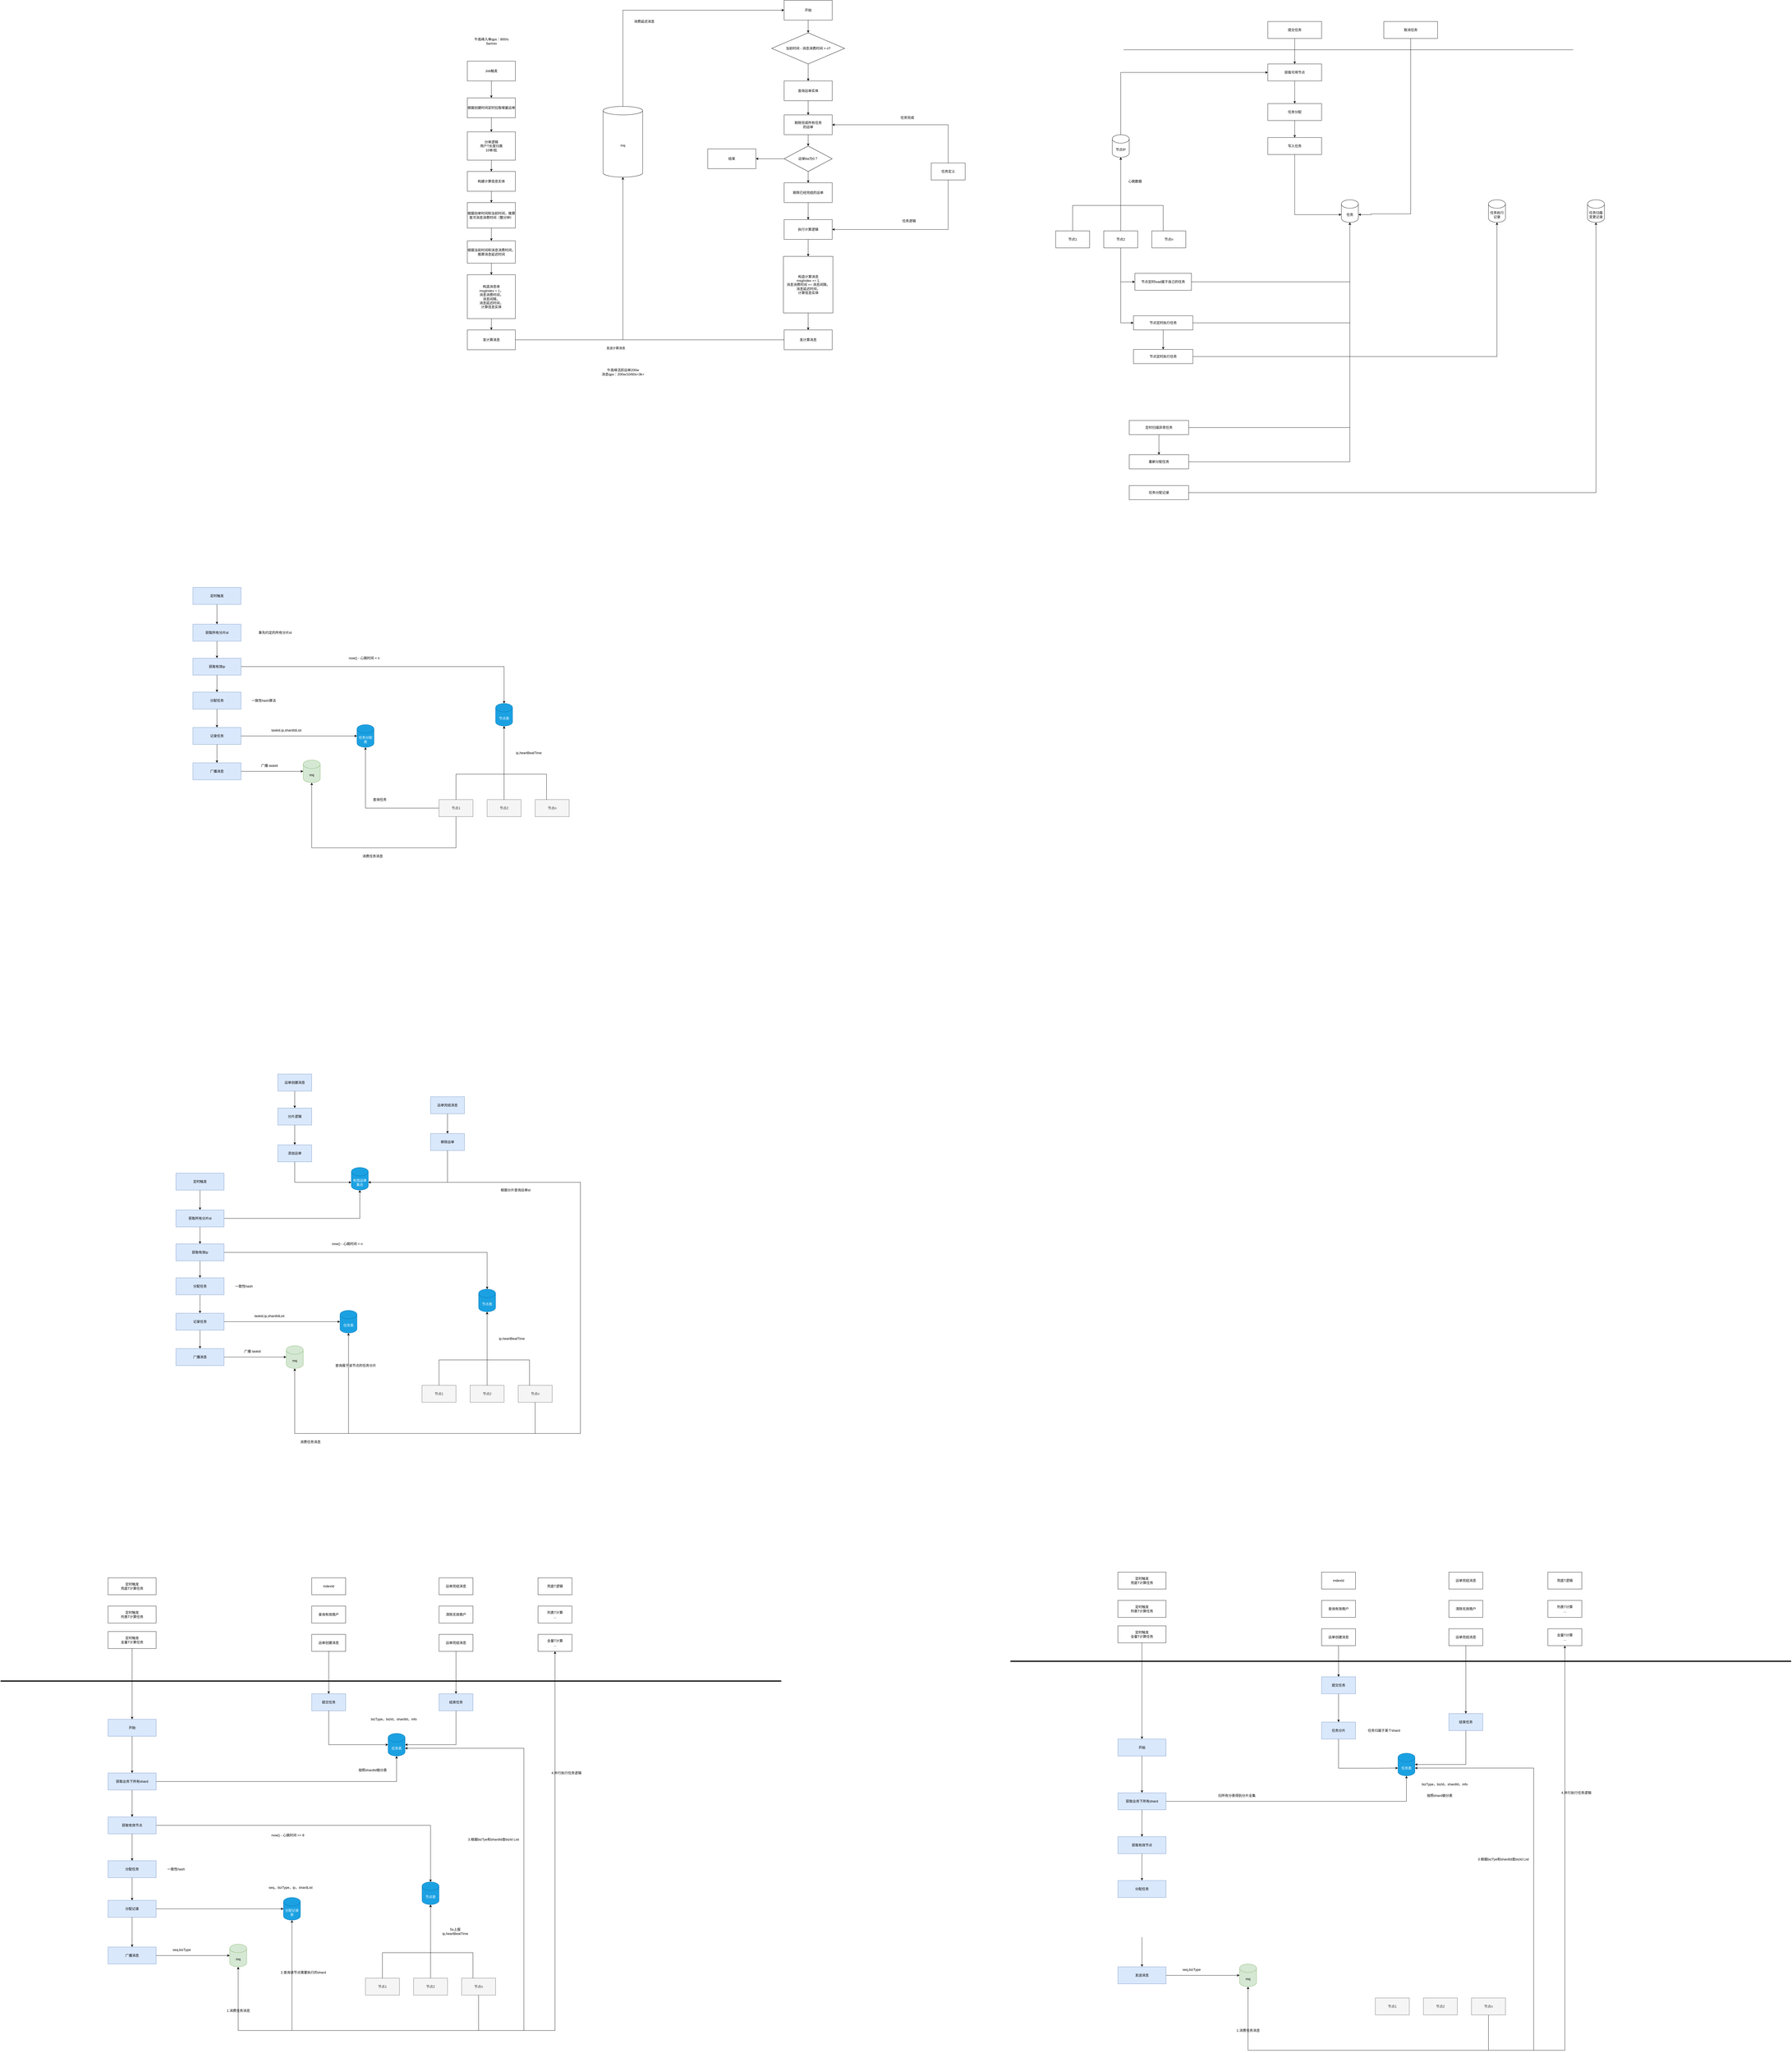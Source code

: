 <mxfile version="20.4.0" type="github">
  <diagram id="sV-Qj5nfXAAdDPfbrngv" name="第 1 页">
    <mxGraphModel dx="3870" dy="1813" grid="1" gridSize="10" guides="1" tooltips="1" connect="1" arrows="1" fold="1" page="1" pageScale="1" pageWidth="827" pageHeight="1169" math="0" shadow="0">
      <root>
        <mxCell id="0" />
        <mxCell id="1" parent="0" />
        <mxCell id="Lbsl9DkZRLSIf5Nhq8Jv-45" value="" style="edgeStyle=orthogonalEdgeStyle;rounded=0;orthogonalLoop=1;jettySize=auto;html=1;" parent="1" source="Lbsl9DkZRLSIf5Nhq8Jv-3" target="Lbsl9DkZRLSIf5Nhq8Jv-31" edge="1">
          <mxGeometry relative="1" as="geometry" />
        </mxCell>
        <mxCell id="Lbsl9DkZRLSIf5Nhq8Jv-3" value="构造消息体&lt;br&gt;msgIndex = 1，&lt;br&gt;消息消费时间，&lt;br&gt;消息间隔，&lt;br&gt;消息延迟时间，&lt;br&gt;计算信息实体" style="whiteSpace=wrap;html=1;" parent="1" vertex="1">
          <mxGeometry x="-630" y="795" width="170" height="155" as="geometry" />
        </mxCell>
        <mxCell id="Lbsl9DkZRLSIf5Nhq8Jv-43" value="" style="edgeStyle=orthogonalEdgeStyle;rounded=0;orthogonalLoop=1;jettySize=auto;html=1;" parent="1" source="Lbsl9DkZRLSIf5Nhq8Jv-7" target="Lbsl9DkZRLSIf5Nhq8Jv-8" edge="1">
          <mxGeometry relative="1" as="geometry" />
        </mxCell>
        <mxCell id="Lbsl9DkZRLSIf5Nhq8Jv-7" value="根据创单时间和当前时间，推算首次消息消费时间（整分钟）" style="whiteSpace=wrap;html=1;" parent="1" vertex="1">
          <mxGeometry x="-630" y="540" width="170" height="90" as="geometry" />
        </mxCell>
        <mxCell id="Lbsl9DkZRLSIf5Nhq8Jv-44" value="" style="edgeStyle=orthogonalEdgeStyle;rounded=0;orthogonalLoop=1;jettySize=auto;html=1;" parent="1" source="Lbsl9DkZRLSIf5Nhq8Jv-8" target="Lbsl9DkZRLSIf5Nhq8Jv-3" edge="1">
          <mxGeometry relative="1" as="geometry" />
        </mxCell>
        <mxCell id="Lbsl9DkZRLSIf5Nhq8Jv-8" value="根据当前时间和消息消费时间，&lt;br&gt;推算消息延迟时间" style="whiteSpace=wrap;html=1;" parent="1" vertex="1">
          <mxGeometry x="-630" y="675" width="170" height="79" as="geometry" />
        </mxCell>
        <mxCell id="Lbsl9DkZRLSIf5Nhq8Jv-42" value="" style="edgeStyle=orthogonalEdgeStyle;rounded=0;orthogonalLoop=1;jettySize=auto;html=1;" parent="1" source="Lbsl9DkZRLSIf5Nhq8Jv-9" target="Lbsl9DkZRLSIf5Nhq8Jv-7" edge="1">
          <mxGeometry relative="1" as="geometry" />
        </mxCell>
        <mxCell id="Lbsl9DkZRLSIf5Nhq8Jv-9" value="构建计算信息实体" style="whiteSpace=wrap;html=1;" parent="1" vertex="1">
          <mxGeometry x="-630" y="430" width="170" height="70" as="geometry" />
        </mxCell>
        <mxCell id="Lbsl9DkZRLSIf5Nhq8Jv-52" value="" style="edgeStyle=orthogonalEdgeStyle;rounded=0;orthogonalLoop=1;jettySize=auto;html=1;" parent="1" source="Lbsl9DkZRLSIf5Nhq8Jv-12" target="Lbsl9DkZRLSIf5Nhq8Jv-14" edge="1">
          <mxGeometry relative="1" as="geometry" />
        </mxCell>
        <mxCell id="Lbsl9DkZRLSIf5Nhq8Jv-12" value="查询运单实体" style="whiteSpace=wrap;html=1;" parent="1" vertex="1">
          <mxGeometry x="490" y="110" width="170" height="70" as="geometry" />
        </mxCell>
        <mxCell id="Lbsl9DkZRLSIf5Nhq8Jv-41" value="" style="edgeStyle=orthogonalEdgeStyle;rounded=0;orthogonalLoop=1;jettySize=auto;html=1;" parent="1" source="Lbsl9DkZRLSIf5Nhq8Jv-13" target="Lbsl9DkZRLSIf5Nhq8Jv-9" edge="1">
          <mxGeometry relative="1" as="geometry" />
        </mxCell>
        <mxCell id="Lbsl9DkZRLSIf5Nhq8Jv-13" value="分单逻辑&lt;br&gt;用户T长度归类&lt;br&gt;10单/批" style="whiteSpace=wrap;html=1;" parent="1" vertex="1">
          <mxGeometry x="-630" y="290" width="170" height="100" as="geometry" />
        </mxCell>
        <mxCell id="Lbsl9DkZRLSIf5Nhq8Jv-53" value="" style="edgeStyle=orthogonalEdgeStyle;rounded=0;orthogonalLoop=1;jettySize=auto;html=1;" parent="1" source="Lbsl9DkZRLSIf5Nhq8Jv-14" target="Lbsl9DkZRLSIf5Nhq8Jv-16" edge="1">
          <mxGeometry relative="1" as="geometry" />
        </mxCell>
        <mxCell id="Lbsl9DkZRLSIf5Nhq8Jv-14" value="剔除完成所有任务&lt;br&gt;的运单" style="whiteSpace=wrap;html=1;" parent="1" vertex="1">
          <mxGeometry x="490" y="230" width="170" height="70" as="geometry" />
        </mxCell>
        <mxCell id="Lbsl9DkZRLSIf5Nhq8Jv-28" style="edgeStyle=orthogonalEdgeStyle;rounded=0;orthogonalLoop=1;jettySize=auto;html=1;" parent="1" source="Lbsl9DkZRLSIf5Nhq8Jv-16" target="Lbsl9DkZRLSIf5Nhq8Jv-19" edge="1">
          <mxGeometry relative="1" as="geometry" />
        </mxCell>
        <mxCell id="Lbsl9DkZRLSIf5Nhq8Jv-54" value="" style="edgeStyle=orthogonalEdgeStyle;rounded=0;orthogonalLoop=1;jettySize=auto;html=1;" parent="1" source="Lbsl9DkZRLSIf5Nhq8Jv-16" target="Lbsl9DkZRLSIf5Nhq8Jv-17" edge="1">
          <mxGeometry relative="1" as="geometry" />
        </mxCell>
        <mxCell id="Lbsl9DkZRLSIf5Nhq8Jv-16" value="运单list为0？" style="rhombus;whiteSpace=wrap;html=1;" parent="1" vertex="1">
          <mxGeometry x="490" y="340" width="170" height="90" as="geometry" />
        </mxCell>
        <mxCell id="Lbsl9DkZRLSIf5Nhq8Jv-55" value="" style="edgeStyle=orthogonalEdgeStyle;rounded=0;orthogonalLoop=1;jettySize=auto;html=1;" parent="1" source="Lbsl9DkZRLSIf5Nhq8Jv-17" target="Lbsl9DkZRLSIf5Nhq8Jv-20" edge="1">
          <mxGeometry relative="1" as="geometry" />
        </mxCell>
        <mxCell id="Lbsl9DkZRLSIf5Nhq8Jv-17" value="剔除已经完结的运单" style="whiteSpace=wrap;html=1;" parent="1" vertex="1">
          <mxGeometry x="490" y="470" width="170" height="70" as="geometry" />
        </mxCell>
        <mxCell id="Lbsl9DkZRLSIf5Nhq8Jv-19" value="结束" style="whiteSpace=wrap;html=1;" parent="1" vertex="1">
          <mxGeometry x="220" y="350" width="170" height="70" as="geometry" />
        </mxCell>
        <mxCell id="Lbsl9DkZRLSIf5Nhq8Jv-56" value="" style="edgeStyle=orthogonalEdgeStyle;rounded=0;orthogonalLoop=1;jettySize=auto;html=1;" parent="1" source="Lbsl9DkZRLSIf5Nhq8Jv-20" target="Lbsl9DkZRLSIf5Nhq8Jv-21" edge="1">
          <mxGeometry relative="1" as="geometry" />
        </mxCell>
        <mxCell id="Lbsl9DkZRLSIf5Nhq8Jv-20" value="执行计算逻辑" style="whiteSpace=wrap;html=1;" parent="1" vertex="1">
          <mxGeometry x="490" y="600" width="170" height="70" as="geometry" />
        </mxCell>
        <mxCell id="Lbsl9DkZRLSIf5Nhq8Jv-57" value="" style="edgeStyle=orthogonalEdgeStyle;rounded=0;orthogonalLoop=1;jettySize=auto;html=1;" parent="1" source="Lbsl9DkZRLSIf5Nhq8Jv-21" target="Lbsl9DkZRLSIf5Nhq8Jv-32" edge="1">
          <mxGeometry relative="1" as="geometry" />
        </mxCell>
        <mxCell id="Lbsl9DkZRLSIf5Nhq8Jv-21" value="构造计算消息&lt;br&gt;msgIndex += 1,&lt;br&gt;消息消费时间 += 消息间隔，&lt;br&gt;消息延迟时间，&lt;br&gt;计算信息实体" style="whiteSpace=wrap;html=1;" parent="1" vertex="1">
          <mxGeometry x="487.5" y="730" width="175" height="200" as="geometry" />
        </mxCell>
        <mxCell id="Lbsl9DkZRLSIf5Nhq8Jv-51" value="" style="edgeStyle=orthogonalEdgeStyle;rounded=0;orthogonalLoop=1;jettySize=auto;html=1;" parent="1" source="Lbsl9DkZRLSIf5Nhq8Jv-24" target="Lbsl9DkZRLSIf5Nhq8Jv-12" edge="1">
          <mxGeometry relative="1" as="geometry" />
        </mxCell>
        <mxCell id="Lbsl9DkZRLSIf5Nhq8Jv-24" value="当前时间 - 消息消费时间 &amp;gt; n?" style="rhombus;whiteSpace=wrap;html=1;" parent="1" vertex="1">
          <mxGeometry x="446.25" y="-60" width="257.5" height="110" as="geometry" />
        </mxCell>
        <mxCell id="Lbsl9DkZRLSIf5Nhq8Jv-50" value="" style="edgeStyle=orthogonalEdgeStyle;rounded=0;orthogonalLoop=1;jettySize=auto;html=1;" parent="1" source="Lbsl9DkZRLSIf5Nhq8Jv-25" target="Lbsl9DkZRLSIf5Nhq8Jv-24" edge="1">
          <mxGeometry relative="1" as="geometry" />
        </mxCell>
        <mxCell id="Lbsl9DkZRLSIf5Nhq8Jv-25" value="开始" style="whiteSpace=wrap;html=1;" parent="1" vertex="1">
          <mxGeometry x="490" y="-175" width="170" height="70" as="geometry" />
        </mxCell>
        <mxCell id="Lbsl9DkZRLSIf5Nhq8Jv-64" style="edgeStyle=orthogonalEdgeStyle;rounded=0;orthogonalLoop=1;jettySize=auto;html=1;entryX=0;entryY=0.5;entryDx=0;entryDy=0;" parent="1" source="Lbsl9DkZRLSIf5Nhq8Jv-29" target="Lbsl9DkZRLSIf5Nhq8Jv-25" edge="1">
          <mxGeometry relative="1" as="geometry">
            <Array as="points">
              <mxPoint x="-80" y="-140" />
            </Array>
          </mxGeometry>
        </mxCell>
        <mxCell id="Lbsl9DkZRLSIf5Nhq8Jv-29" value="mq" style="shape=cylinder3;whiteSpace=wrap;html=1;boundedLbl=1;backgroundOutline=1;size=15;" parent="1" vertex="1">
          <mxGeometry x="-150" y="200" width="140" height="250" as="geometry" />
        </mxCell>
        <mxCell id="Lbsl9DkZRLSIf5Nhq8Jv-46" style="edgeStyle=orthogonalEdgeStyle;rounded=0;orthogonalLoop=1;jettySize=auto;html=1;entryX=0.5;entryY=1;entryDx=0;entryDy=0;entryPerimeter=0;" parent="1" source="Lbsl9DkZRLSIf5Nhq8Jv-31" target="Lbsl9DkZRLSIf5Nhq8Jv-29" edge="1">
          <mxGeometry relative="1" as="geometry" />
        </mxCell>
        <mxCell id="Lbsl9DkZRLSIf5Nhq8Jv-31" value="发计算消息" style="whiteSpace=wrap;html=1;" parent="1" vertex="1">
          <mxGeometry x="-630" y="990" width="170" height="70" as="geometry" />
        </mxCell>
        <mxCell id="Lbsl9DkZRLSIf5Nhq8Jv-33" style="edgeStyle=orthogonalEdgeStyle;rounded=0;orthogonalLoop=1;jettySize=auto;html=1;entryX=0.5;entryY=1;entryDx=0;entryDy=0;entryPerimeter=0;" parent="1" source="Lbsl9DkZRLSIf5Nhq8Jv-32" target="Lbsl9DkZRLSIf5Nhq8Jv-29" edge="1">
          <mxGeometry relative="1" as="geometry" />
        </mxCell>
        <mxCell id="Lbsl9DkZRLSIf5Nhq8Jv-32" value="发计算消息" style="whiteSpace=wrap;html=1;" parent="1" vertex="1">
          <mxGeometry x="490" y="990" width="170" height="70" as="geometry" />
        </mxCell>
        <mxCell id="Lbsl9DkZRLSIf5Nhq8Jv-40" value="" style="edgeStyle=orthogonalEdgeStyle;rounded=0;orthogonalLoop=1;jettySize=auto;html=1;" parent="1" source="Lbsl9DkZRLSIf5Nhq8Jv-38" target="Lbsl9DkZRLSIf5Nhq8Jv-13" edge="1">
          <mxGeometry relative="1" as="geometry" />
        </mxCell>
        <mxCell id="Lbsl9DkZRLSIf5Nhq8Jv-38" value="根据创建时间定时拉取增量运单" style="whiteSpace=wrap;html=1;" parent="1" vertex="1">
          <mxGeometry x="-630" y="170" width="170" height="70" as="geometry" />
        </mxCell>
        <mxCell id="Lbsl9DkZRLSIf5Nhq8Jv-49" value="" style="edgeStyle=orthogonalEdgeStyle;rounded=0;orthogonalLoop=1;jettySize=auto;html=1;" parent="1" source="Lbsl9DkZRLSIf5Nhq8Jv-48" target="Lbsl9DkZRLSIf5Nhq8Jv-38" edge="1">
          <mxGeometry relative="1" as="geometry" />
        </mxCell>
        <mxCell id="Lbsl9DkZRLSIf5Nhq8Jv-48" value="Job触发" style="whiteSpace=wrap;html=1;" parent="1" vertex="1">
          <mxGeometry x="-630" y="40" width="170" height="70" as="geometry" />
        </mxCell>
        <mxCell id="Lbsl9DkZRLSIf5Nhq8Jv-63" value="消费延迟消息" style="text;html=1;align=center;verticalAlign=middle;resizable=0;points=[];autosize=1;strokeColor=none;fillColor=none;" parent="1" vertex="1">
          <mxGeometry x="-70" y="-120" width="130" height="40" as="geometry" />
        </mxCell>
        <mxCell id="Lbsl9DkZRLSIf5Nhq8Jv-65" value="&lt;meta charset=&quot;utf-8&quot;&gt;&lt;span style=&quot;color: rgb(0, 0, 0); font-family: Helvetica; font-size: 11px; font-style: normal; font-variant-ligatures: normal; font-variant-caps: normal; font-weight: 400; letter-spacing: normal; orphans: 2; text-align: center; text-indent: 0px; text-transform: none; widows: 2; word-spacing: 0px; -webkit-text-stroke-width: 0px; background-color: rgb(255, 255, 255); text-decoration-thickness: initial; text-decoration-style: initial; text-decoration-color: initial; float: none; display: inline !important;&quot;&gt;发送计算消息&lt;/span&gt;" style="text;whiteSpace=wrap;html=1;" parent="1" vertex="1">
          <mxGeometry x="-140" y="1040" width="140" height="50" as="geometry" />
        </mxCell>
        <mxCell id="Lbsl9DkZRLSIf5Nhq8Jv-80" style="edgeStyle=orthogonalEdgeStyle;rounded=0;orthogonalLoop=1;jettySize=auto;html=1;entryX=1;entryY=0.5;entryDx=0;entryDy=0;" parent="1" source="Lbsl9DkZRLSIf5Nhq8Jv-72" target="Lbsl9DkZRLSIf5Nhq8Jv-20" edge="1">
          <mxGeometry relative="1" as="geometry">
            <Array as="points">
              <mxPoint x="1070" y="635" />
            </Array>
          </mxGeometry>
        </mxCell>
        <mxCell id="Lbsl9DkZRLSIf5Nhq8Jv-81" style="edgeStyle=orthogonalEdgeStyle;rounded=0;orthogonalLoop=1;jettySize=auto;html=1;entryX=1;entryY=0.5;entryDx=0;entryDy=0;" parent="1" source="Lbsl9DkZRLSIf5Nhq8Jv-72" target="Lbsl9DkZRLSIf5Nhq8Jv-14" edge="1">
          <mxGeometry relative="1" as="geometry">
            <Array as="points">
              <mxPoint x="1070" y="265" />
            </Array>
          </mxGeometry>
        </mxCell>
        <mxCell id="Lbsl9DkZRLSIf5Nhq8Jv-72" value="任务定义" style="whiteSpace=wrap;html=1;" parent="1" vertex="1">
          <mxGeometry x="1010" y="400" width="120" height="60" as="geometry" />
        </mxCell>
        <mxCell id="Lbsl9DkZRLSIf5Nhq8Jv-75" value="任务完成" style="text;html=1;align=center;verticalAlign=middle;resizable=0;points=[];autosize=1;strokeColor=none;fillColor=none;" parent="1" vertex="1">
          <mxGeometry x="875" y="220" width="100" height="40" as="geometry" />
        </mxCell>
        <mxCell id="Lbsl9DkZRLSIf5Nhq8Jv-77" value="任务逻辑" style="text;html=1;align=center;verticalAlign=middle;resizable=0;points=[];autosize=1;strokeColor=none;fillColor=none;" parent="1" vertex="1">
          <mxGeometry x="881" y="585" width="100" height="40" as="geometry" />
        </mxCell>
        <mxCell id="Lbsl9DkZRLSIf5Nhq8Jv-82" value="午高峰入单qps：800/s&lt;br&gt;5w/min" style="text;html=1;align=center;verticalAlign=middle;resizable=0;points=[];autosize=1;strokeColor=none;fillColor=none;" parent="1" vertex="1">
          <mxGeometry x="-645" y="-60" width="200" height="60" as="geometry" />
        </mxCell>
        <mxCell id="Lbsl9DkZRLSIf5Nhq8Jv-83" value="午高峰活跃运单200w&lt;br&gt;消息qps：200w/10/60s=3k+" style="text;html=1;align=center;verticalAlign=middle;resizable=0;points=[];autosize=1;strokeColor=none;fillColor=none;" parent="1" vertex="1">
          <mxGeometry x="-205" y="1109" width="250" height="60" as="geometry" />
        </mxCell>
        <mxCell id="Lbsl9DkZRLSIf5Nhq8Jv-104" value="" style="edgeStyle=orthogonalEdgeStyle;rounded=0;orthogonalLoop=1;jettySize=auto;html=1;" parent="1" source="Lbsl9DkZRLSIf5Nhq8Jv-85" target="Lbsl9DkZRLSIf5Nhq8Jv-101" edge="1">
          <mxGeometry relative="1" as="geometry" />
        </mxCell>
        <mxCell id="Lbsl9DkZRLSIf5Nhq8Jv-85" value="提交任务" style="whiteSpace=wrap;html=1;" parent="1" vertex="1">
          <mxGeometry x="2200" y="-100" width="190" height="60" as="geometry" />
        </mxCell>
        <mxCell id="Lbsl9DkZRLSIf5Nhq8Jv-87" value="" style="endArrow=none;html=1;rounded=0;fontStyle=0" parent="1" edge="1">
          <mxGeometry width="50" height="50" relative="1" as="geometry">
            <mxPoint x="1690" as="sourcePoint" />
            <mxPoint x="3280" as="targetPoint" />
          </mxGeometry>
        </mxCell>
        <mxCell id="Lbsl9DkZRLSIf5Nhq8Jv-118" style="edgeStyle=orthogonalEdgeStyle;rounded=0;orthogonalLoop=1;jettySize=auto;html=1;entryX=1;entryY=0;entryDx=0;entryDy=52.5;entryPerimeter=0;" parent="1" source="Lbsl9DkZRLSIf5Nhq8Jv-88" target="Lbsl9DkZRLSIf5Nhq8Jv-110" edge="1">
          <mxGeometry relative="1" as="geometry">
            <Array as="points">
              <mxPoint x="2705" y="580" />
              <mxPoint x="2565" y="580" />
              <mxPoint x="2565" y="583" />
            </Array>
          </mxGeometry>
        </mxCell>
        <mxCell id="Lbsl9DkZRLSIf5Nhq8Jv-88" value="取消任务" style="whiteSpace=wrap;html=1;" parent="1" vertex="1">
          <mxGeometry x="2610" y="-100" width="190" height="60" as="geometry" />
        </mxCell>
        <mxCell id="Lbsl9DkZRLSIf5Nhq8Jv-103" style="edgeStyle=orthogonalEdgeStyle;rounded=0;orthogonalLoop=1;jettySize=auto;html=1;entryX=0;entryY=0.5;entryDx=0;entryDy=0;" parent="1" source="Lbsl9DkZRLSIf5Nhq8Jv-91" target="Lbsl9DkZRLSIf5Nhq8Jv-101" edge="1">
          <mxGeometry relative="1" as="geometry">
            <Array as="points">
              <mxPoint x="1680" y="80" />
            </Array>
          </mxGeometry>
        </mxCell>
        <mxCell id="Lbsl9DkZRLSIf5Nhq8Jv-91" value="节点IP" style="shape=cylinder3;whiteSpace=wrap;html=1;boundedLbl=1;backgroundOutline=1;size=15;" parent="1" vertex="1">
          <mxGeometry x="1650" y="300" width="60" height="80" as="geometry" />
        </mxCell>
        <mxCell id="Lbsl9DkZRLSIf5Nhq8Jv-109" style="edgeStyle=orthogonalEdgeStyle;rounded=0;orthogonalLoop=1;jettySize=auto;html=1;entryX=0.5;entryY=1;entryDx=0;entryDy=0;entryPerimeter=0;" parent="1" source="Lbsl9DkZRLSIf5Nhq8Jv-92" target="Lbsl9DkZRLSIf5Nhq8Jv-91" edge="1">
          <mxGeometry relative="1" as="geometry">
            <Array as="points">
              <mxPoint x="1510" y="550" />
              <mxPoint x="1680" y="550" />
            </Array>
          </mxGeometry>
        </mxCell>
        <mxCell id="Lbsl9DkZRLSIf5Nhq8Jv-92" value="节点1" style="rounded=0;whiteSpace=wrap;html=1;" parent="1" vertex="1">
          <mxGeometry x="1450" y="640" width="120" height="60" as="geometry" />
        </mxCell>
        <mxCell id="Lbsl9DkZRLSIf5Nhq8Jv-96" style="edgeStyle=orthogonalEdgeStyle;rounded=0;orthogonalLoop=1;jettySize=auto;html=1;" parent="1" source="Lbsl9DkZRLSIf5Nhq8Jv-93" target="Lbsl9DkZRLSIf5Nhq8Jv-91" edge="1">
          <mxGeometry relative="1" as="geometry">
            <Array as="points">
              <mxPoint x="1680" y="580" />
              <mxPoint x="1680" y="580" />
            </Array>
          </mxGeometry>
        </mxCell>
        <mxCell id="Lbsl9DkZRLSIf5Nhq8Jv-133" style="edgeStyle=orthogonalEdgeStyle;rounded=0;orthogonalLoop=1;jettySize=auto;html=1;entryX=0;entryY=0.5;entryDx=0;entryDy=0;" parent="1" source="Lbsl9DkZRLSIf5Nhq8Jv-93" target="Lbsl9DkZRLSIf5Nhq8Jv-119" edge="1">
          <mxGeometry relative="1" as="geometry" />
        </mxCell>
        <mxCell id="Lbsl9DkZRLSIf5Nhq8Jv-134" style="edgeStyle=orthogonalEdgeStyle;rounded=0;orthogonalLoop=1;jettySize=auto;html=1;entryX=0;entryY=0.5;entryDx=0;entryDy=0;" parent="1" source="Lbsl9DkZRLSIf5Nhq8Jv-93" target="Lbsl9DkZRLSIf5Nhq8Jv-121" edge="1">
          <mxGeometry relative="1" as="geometry" />
        </mxCell>
        <mxCell id="Lbsl9DkZRLSIf5Nhq8Jv-93" value="节点2" style="rounded=0;whiteSpace=wrap;html=1;" parent="1" vertex="1">
          <mxGeometry x="1620" y="640" width="120" height="60" as="geometry" />
        </mxCell>
        <mxCell id="Lbsl9DkZRLSIf5Nhq8Jv-97" style="edgeStyle=orthogonalEdgeStyle;rounded=0;orthogonalLoop=1;jettySize=auto;html=1;entryX=0.5;entryY=1;entryDx=0;entryDy=0;entryPerimeter=0;" parent="1" source="Lbsl9DkZRLSIf5Nhq8Jv-94" target="Lbsl9DkZRLSIf5Nhq8Jv-91" edge="1">
          <mxGeometry relative="1" as="geometry">
            <Array as="points">
              <mxPoint x="1830" y="550" />
              <mxPoint x="1680" y="550" />
            </Array>
          </mxGeometry>
        </mxCell>
        <mxCell id="Lbsl9DkZRLSIf5Nhq8Jv-94" value="节点n" style="rounded=0;whiteSpace=wrap;html=1;" parent="1" vertex="1">
          <mxGeometry x="1790" y="640" width="120" height="60" as="geometry" />
        </mxCell>
        <mxCell id="Lbsl9DkZRLSIf5Nhq8Jv-100" value="心跳数据" style="text;html=1;align=center;verticalAlign=middle;resizable=0;points=[];autosize=1;strokeColor=none;fillColor=none;" parent="1" vertex="1">
          <mxGeometry x="1680" y="445" width="100" height="40" as="geometry" />
        </mxCell>
        <mxCell id="Lbsl9DkZRLSIf5Nhq8Jv-107" value="" style="edgeStyle=orthogonalEdgeStyle;rounded=0;orthogonalLoop=1;jettySize=auto;html=1;" parent="1" source="Lbsl9DkZRLSIf5Nhq8Jv-101" target="Lbsl9DkZRLSIf5Nhq8Jv-106" edge="1">
          <mxGeometry relative="1" as="geometry" />
        </mxCell>
        <mxCell id="Lbsl9DkZRLSIf5Nhq8Jv-101" value="获取可用节点" style="whiteSpace=wrap;html=1;" parent="1" vertex="1">
          <mxGeometry x="2200" y="50" width="190" height="60" as="geometry" />
        </mxCell>
        <mxCell id="Lbsl9DkZRLSIf5Nhq8Jv-112" value="" style="edgeStyle=orthogonalEdgeStyle;rounded=0;orthogonalLoop=1;jettySize=auto;html=1;" parent="1" source="Lbsl9DkZRLSIf5Nhq8Jv-106" target="Lbsl9DkZRLSIf5Nhq8Jv-111" edge="1">
          <mxGeometry relative="1" as="geometry" />
        </mxCell>
        <mxCell id="Lbsl9DkZRLSIf5Nhq8Jv-106" value="任务分配" style="whiteSpace=wrap;html=1;" parent="1" vertex="1">
          <mxGeometry x="2200" y="190" width="190" height="60" as="geometry" />
        </mxCell>
        <mxCell id="Lbsl9DkZRLSIf5Nhq8Jv-110" value="任务" style="shape=cylinder3;whiteSpace=wrap;html=1;boundedLbl=1;backgroundOutline=1;size=15;" parent="1" vertex="1">
          <mxGeometry x="2460" y="530" width="60" height="80" as="geometry" />
        </mxCell>
        <mxCell id="Lbsl9DkZRLSIf5Nhq8Jv-116" style="edgeStyle=orthogonalEdgeStyle;rounded=0;orthogonalLoop=1;jettySize=auto;html=1;entryX=0;entryY=0;entryDx=0;entryDy=52.5;entryPerimeter=0;" parent="1" source="Lbsl9DkZRLSIf5Nhq8Jv-111" target="Lbsl9DkZRLSIf5Nhq8Jv-110" edge="1">
          <mxGeometry relative="1" as="geometry">
            <Array as="points">
              <mxPoint x="2295" y="583" />
            </Array>
          </mxGeometry>
        </mxCell>
        <mxCell id="Lbsl9DkZRLSIf5Nhq8Jv-111" value="写入任务" style="whiteSpace=wrap;html=1;" parent="1" vertex="1">
          <mxGeometry x="2200" y="310" width="190" height="60" as="geometry" />
        </mxCell>
        <mxCell id="Lbsl9DkZRLSIf5Nhq8Jv-123" style="edgeStyle=orthogonalEdgeStyle;rounded=0;orthogonalLoop=1;jettySize=auto;html=1;entryX=0.5;entryY=1;entryDx=0;entryDy=0;entryPerimeter=0;" parent="1" source="Lbsl9DkZRLSIf5Nhq8Jv-119" target="Lbsl9DkZRLSIf5Nhq8Jv-110" edge="1">
          <mxGeometry relative="1" as="geometry" />
        </mxCell>
        <mxCell id="Lbsl9DkZRLSIf5Nhq8Jv-119" value="节点定时load属于自己的任务" style="whiteSpace=wrap;html=1;" parent="1" vertex="1">
          <mxGeometry x="1730" y="790" width="200" height="60" as="geometry" />
        </mxCell>
        <mxCell id="Lbsl9DkZRLSIf5Nhq8Jv-124" style="edgeStyle=orthogonalEdgeStyle;rounded=0;orthogonalLoop=1;jettySize=auto;html=1;entryX=0.5;entryY=1;entryDx=0;entryDy=0;entryPerimeter=0;" parent="1" source="Lbsl9DkZRLSIf5Nhq8Jv-121" target="Lbsl9DkZRLSIf5Nhq8Jv-110" edge="1">
          <mxGeometry relative="1" as="geometry" />
        </mxCell>
        <mxCell id="Lbsl9DkZRLSIf5Nhq8Jv-143" value="" style="edgeStyle=orthogonalEdgeStyle;rounded=0;orthogonalLoop=1;jettySize=auto;html=1;" parent="1" source="Lbsl9DkZRLSIf5Nhq8Jv-121" target="Lbsl9DkZRLSIf5Nhq8Jv-142" edge="1">
          <mxGeometry relative="1" as="geometry" />
        </mxCell>
        <mxCell id="Lbsl9DkZRLSIf5Nhq8Jv-121" value="节点定时执行任务" style="whiteSpace=wrap;html=1;" parent="1" vertex="1">
          <mxGeometry x="1725" y="940" width="210" height="50" as="geometry" />
        </mxCell>
        <mxCell id="Lbsl9DkZRLSIf5Nhq8Jv-136" style="edgeStyle=orthogonalEdgeStyle;rounded=0;orthogonalLoop=1;jettySize=auto;html=1;entryX=0.5;entryY=1;entryDx=0;entryDy=0;entryPerimeter=0;" parent="1" source="Lbsl9DkZRLSIf5Nhq8Jv-135" target="Lbsl9DkZRLSIf5Nhq8Jv-110" edge="1">
          <mxGeometry relative="1" as="geometry" />
        </mxCell>
        <mxCell id="Lbsl9DkZRLSIf5Nhq8Jv-139" value="" style="edgeStyle=orthogonalEdgeStyle;rounded=0;orthogonalLoop=1;jettySize=auto;html=1;" parent="1" source="Lbsl9DkZRLSIf5Nhq8Jv-135" target="Lbsl9DkZRLSIf5Nhq8Jv-137" edge="1">
          <mxGeometry relative="1" as="geometry" />
        </mxCell>
        <mxCell id="Lbsl9DkZRLSIf5Nhq8Jv-135" value="定时扫描异常任务" style="whiteSpace=wrap;html=1;" parent="1" vertex="1">
          <mxGeometry x="1710" y="1310" width="210" height="50" as="geometry" />
        </mxCell>
        <mxCell id="Lbsl9DkZRLSIf5Nhq8Jv-140" style="edgeStyle=orthogonalEdgeStyle;rounded=0;orthogonalLoop=1;jettySize=auto;html=1;entryX=0.5;entryY=1;entryDx=0;entryDy=0;entryPerimeter=0;" parent="1" source="Lbsl9DkZRLSIf5Nhq8Jv-137" target="Lbsl9DkZRLSIf5Nhq8Jv-110" edge="1">
          <mxGeometry relative="1" as="geometry">
            <mxPoint x="2400" y="1480.0" as="targetPoint" />
          </mxGeometry>
        </mxCell>
        <mxCell id="Lbsl9DkZRLSIf5Nhq8Jv-137" value="重新分配任务" style="whiteSpace=wrap;html=1;" parent="1" vertex="1">
          <mxGeometry x="1710" y="1431" width="210" height="50" as="geometry" />
        </mxCell>
        <mxCell id="Lbsl9DkZRLSIf5Nhq8Jv-141" value="任务执行记录" style="shape=cylinder3;whiteSpace=wrap;html=1;boundedLbl=1;backgroundOutline=1;size=15;" parent="1" vertex="1">
          <mxGeometry x="2980" y="530" width="60" height="80" as="geometry" />
        </mxCell>
        <mxCell id="Lbsl9DkZRLSIf5Nhq8Jv-144" style="edgeStyle=orthogonalEdgeStyle;rounded=0;orthogonalLoop=1;jettySize=auto;html=1;entryX=0.5;entryY=1;entryDx=0;entryDy=0;entryPerimeter=0;" parent="1" source="Lbsl9DkZRLSIf5Nhq8Jv-142" target="Lbsl9DkZRLSIf5Nhq8Jv-141" edge="1">
          <mxGeometry relative="1" as="geometry" />
        </mxCell>
        <mxCell id="Lbsl9DkZRLSIf5Nhq8Jv-142" value="节点定时执行任务" style="whiteSpace=wrap;html=1;" parent="1" vertex="1">
          <mxGeometry x="1725" y="1059" width="210" height="50" as="geometry" />
        </mxCell>
        <mxCell id="Lbsl9DkZRLSIf5Nhq8Jv-146" style="edgeStyle=orthogonalEdgeStyle;rounded=0;orthogonalLoop=1;jettySize=auto;html=1;entryX=0.5;entryY=1;entryDx=0;entryDy=0;entryPerimeter=0;" parent="1" source="Lbsl9DkZRLSIf5Nhq8Jv-145" target="Lbsl9DkZRLSIf5Nhq8Jv-147" edge="1">
          <mxGeometry relative="1" as="geometry">
            <mxPoint x="3366.0" y="620" as="targetPoint" />
          </mxGeometry>
        </mxCell>
        <mxCell id="Lbsl9DkZRLSIf5Nhq8Jv-145" value="任务分配记录" style="whiteSpace=wrap;html=1;" parent="1" vertex="1">
          <mxGeometry x="1710" y="1540" width="210" height="50" as="geometry" />
        </mxCell>
        <mxCell id="Lbsl9DkZRLSIf5Nhq8Jv-147" value="任务归属变更记录" style="shape=cylinder3;whiteSpace=wrap;html=1;boundedLbl=1;backgroundOutline=1;size=15;" parent="1" vertex="1">
          <mxGeometry x="3330" y="530" width="60" height="80" as="geometry" />
        </mxCell>
        <mxCell id="Lbsl9DkZRLSIf5Nhq8Jv-150" value="节点表" style="shape=cylinder3;whiteSpace=wrap;html=1;boundedLbl=1;backgroundOutline=1;size=15;fillColor=#1ba1e2;strokeColor=#006EAF;fontColor=#ffffff;" parent="1" vertex="1">
          <mxGeometry x="-530" y="2310" width="60" height="80" as="geometry" />
        </mxCell>
        <mxCell id="Lbsl9DkZRLSIf5Nhq8Jv-151" style="edgeStyle=orthogonalEdgeStyle;rounded=0;orthogonalLoop=1;jettySize=auto;html=1;entryX=0.5;entryY=1;entryDx=0;entryDy=0;entryPerimeter=0;" parent="1" source="Lbsl9DkZRLSIf5Nhq8Jv-152" target="Lbsl9DkZRLSIf5Nhq8Jv-150" edge="1">
          <mxGeometry relative="1" as="geometry">
            <Array as="points">
              <mxPoint x="-670" y="2560" />
              <mxPoint x="-500" y="2560" />
            </Array>
          </mxGeometry>
        </mxCell>
        <mxCell id="Lbsl9DkZRLSIf5Nhq8Jv-179" style="edgeStyle=orthogonalEdgeStyle;rounded=0;orthogonalLoop=1;jettySize=auto;html=1;entryX=0.5;entryY=1;entryDx=0;entryDy=0;entryPerimeter=0;" parent="1" source="Lbsl9DkZRLSIf5Nhq8Jv-152" target="Lbsl9DkZRLSIf5Nhq8Jv-165" edge="1">
          <mxGeometry relative="1" as="geometry" />
        </mxCell>
        <mxCell id="Lbsl9DkZRLSIf5Nhq8Jv-180" style="edgeStyle=orthogonalEdgeStyle;rounded=0;orthogonalLoop=1;jettySize=auto;html=1;entryX=0.5;entryY=1;entryDx=0;entryDy=0;entryPerimeter=0;" parent="1" source="Lbsl9DkZRLSIf5Nhq8Jv-152" target="Lbsl9DkZRLSIf5Nhq8Jv-168" edge="1">
          <mxGeometry relative="1" as="geometry">
            <Array as="points">
              <mxPoint x="-670" y="2820" />
              <mxPoint x="-1180" y="2820" />
            </Array>
          </mxGeometry>
        </mxCell>
        <mxCell id="Lbsl9DkZRLSIf5Nhq8Jv-152" value="节点1" style="rounded=0;whiteSpace=wrap;html=1;fillColor=#f5f5f5;fontColor=#333333;strokeColor=#666666;" parent="1" vertex="1">
          <mxGeometry x="-730" y="2650" width="120" height="60" as="geometry" />
        </mxCell>
        <mxCell id="Lbsl9DkZRLSIf5Nhq8Jv-153" style="edgeStyle=orthogonalEdgeStyle;rounded=0;orthogonalLoop=1;jettySize=auto;html=1;" parent="1" source="Lbsl9DkZRLSIf5Nhq8Jv-154" target="Lbsl9DkZRLSIf5Nhq8Jv-150" edge="1">
          <mxGeometry relative="1" as="geometry">
            <Array as="points">
              <mxPoint x="-500" y="2590" />
              <mxPoint x="-500" y="2590" />
            </Array>
          </mxGeometry>
        </mxCell>
        <mxCell id="Lbsl9DkZRLSIf5Nhq8Jv-154" value="节点2" style="rounded=0;whiteSpace=wrap;html=1;fillColor=#f5f5f5;fontColor=#333333;strokeColor=#666666;" parent="1" vertex="1">
          <mxGeometry x="-560" y="2650" width="120" height="60" as="geometry" />
        </mxCell>
        <mxCell id="Lbsl9DkZRLSIf5Nhq8Jv-155" style="edgeStyle=orthogonalEdgeStyle;rounded=0;orthogonalLoop=1;jettySize=auto;html=1;entryX=0.5;entryY=1;entryDx=0;entryDy=0;entryPerimeter=0;" parent="1" source="Lbsl9DkZRLSIf5Nhq8Jv-156" target="Lbsl9DkZRLSIf5Nhq8Jv-150" edge="1">
          <mxGeometry relative="1" as="geometry">
            <Array as="points">
              <mxPoint x="-350" y="2560" />
              <mxPoint x="-500" y="2560" />
            </Array>
          </mxGeometry>
        </mxCell>
        <mxCell id="Lbsl9DkZRLSIf5Nhq8Jv-156" value="节点n" style="rounded=0;whiteSpace=wrap;html=1;fillColor=#f5f5f5;fontColor=#333333;strokeColor=#666666;" parent="1" vertex="1">
          <mxGeometry x="-390" y="2650" width="120" height="60" as="geometry" />
        </mxCell>
        <mxCell id="Lbsl9DkZRLSIf5Nhq8Jv-187" value="" style="edgeStyle=orthogonalEdgeStyle;rounded=0;orthogonalLoop=1;jettySize=auto;html=1;" parent="1" source="Lbsl9DkZRLSIf5Nhq8Jv-158" target="Lbsl9DkZRLSIf5Nhq8Jv-159" edge="1">
          <mxGeometry relative="1" as="geometry" />
        </mxCell>
        <mxCell id="Lbsl9DkZRLSIf5Nhq8Jv-158" value="定时触发" style="whiteSpace=wrap;html=1;fillColor=#dae8fc;strokeColor=#6c8ebf;" parent="1" vertex="1">
          <mxGeometry x="-1600" y="1900" width="170" height="60" as="geometry" />
        </mxCell>
        <mxCell id="Lbsl9DkZRLSIf5Nhq8Jv-186" value="" style="edgeStyle=orthogonalEdgeStyle;rounded=0;orthogonalLoop=1;jettySize=auto;html=1;" parent="1" source="Lbsl9DkZRLSIf5Nhq8Jv-159" target="Lbsl9DkZRLSIf5Nhq8Jv-160" edge="1">
          <mxGeometry relative="1" as="geometry" />
        </mxCell>
        <mxCell id="Lbsl9DkZRLSIf5Nhq8Jv-159" value="获取所有分片id" style="whiteSpace=wrap;html=1;fillColor=#dae8fc;strokeColor=#6c8ebf;" parent="1" vertex="1">
          <mxGeometry x="-1600" y="2030" width="170" height="60" as="geometry" />
        </mxCell>
        <mxCell id="Lbsl9DkZRLSIf5Nhq8Jv-173" style="edgeStyle=orthogonalEdgeStyle;rounded=0;orthogonalLoop=1;jettySize=auto;html=1;entryX=0.5;entryY=0;entryDx=0;entryDy=0;entryPerimeter=0;" parent="1" source="Lbsl9DkZRLSIf5Nhq8Jv-160" target="Lbsl9DkZRLSIf5Nhq8Jv-150" edge="1">
          <mxGeometry relative="1" as="geometry" />
        </mxCell>
        <mxCell id="Lbsl9DkZRLSIf5Nhq8Jv-185" value="" style="edgeStyle=orthogonalEdgeStyle;rounded=0;orthogonalLoop=1;jettySize=auto;html=1;" parent="1" source="Lbsl9DkZRLSIf5Nhq8Jv-160" target="Lbsl9DkZRLSIf5Nhq8Jv-162" edge="1">
          <mxGeometry relative="1" as="geometry" />
        </mxCell>
        <mxCell id="Lbsl9DkZRLSIf5Nhq8Jv-160" value="获取有效ip" style="whiteSpace=wrap;html=1;fillColor=#dae8fc;strokeColor=#6c8ebf;" parent="1" vertex="1">
          <mxGeometry x="-1600" y="2150" width="170" height="60" as="geometry" />
        </mxCell>
        <mxCell id="Lbsl9DkZRLSIf5Nhq8Jv-184" value="" style="edgeStyle=orthogonalEdgeStyle;rounded=0;orthogonalLoop=1;jettySize=auto;html=1;" parent="1" source="Lbsl9DkZRLSIf5Nhq8Jv-162" target="Lbsl9DkZRLSIf5Nhq8Jv-163" edge="1">
          <mxGeometry relative="1" as="geometry" />
        </mxCell>
        <mxCell id="Lbsl9DkZRLSIf5Nhq8Jv-162" value="分配任务" style="whiteSpace=wrap;html=1;fillColor=#dae8fc;strokeColor=#6c8ebf;" parent="1" vertex="1">
          <mxGeometry x="-1600" y="2270" width="170" height="60" as="geometry" />
        </mxCell>
        <mxCell id="Lbsl9DkZRLSIf5Nhq8Jv-177" style="edgeStyle=orthogonalEdgeStyle;rounded=0;orthogonalLoop=1;jettySize=auto;html=1;entryX=0;entryY=0.5;entryDx=0;entryDy=0;entryPerimeter=0;" parent="1" source="Lbsl9DkZRLSIf5Nhq8Jv-163" target="Lbsl9DkZRLSIf5Nhq8Jv-165" edge="1">
          <mxGeometry relative="1" as="geometry" />
        </mxCell>
        <mxCell id="Lbsl9DkZRLSIf5Nhq8Jv-183" value="" style="edgeStyle=orthogonalEdgeStyle;rounded=0;orthogonalLoop=1;jettySize=auto;html=1;" parent="1" source="Lbsl9DkZRLSIf5Nhq8Jv-163" target="Lbsl9DkZRLSIf5Nhq8Jv-164" edge="1">
          <mxGeometry relative="1" as="geometry" />
        </mxCell>
        <mxCell id="Lbsl9DkZRLSIf5Nhq8Jv-163" value="记录任务" style="whiteSpace=wrap;html=1;fillColor=#dae8fc;strokeColor=#6c8ebf;" parent="1" vertex="1">
          <mxGeometry x="-1600" y="2395" width="170" height="60" as="geometry" />
        </mxCell>
        <mxCell id="Lbsl9DkZRLSIf5Nhq8Jv-178" style="edgeStyle=orthogonalEdgeStyle;rounded=0;orthogonalLoop=1;jettySize=auto;html=1;entryX=0;entryY=0.5;entryDx=0;entryDy=0;entryPerimeter=0;" parent="1" source="Lbsl9DkZRLSIf5Nhq8Jv-164" target="Lbsl9DkZRLSIf5Nhq8Jv-168" edge="1">
          <mxGeometry relative="1" as="geometry" />
        </mxCell>
        <mxCell id="Lbsl9DkZRLSIf5Nhq8Jv-164" value="广播消息" style="whiteSpace=wrap;html=1;fillColor=#dae8fc;strokeColor=#6c8ebf;" parent="1" vertex="1">
          <mxGeometry x="-1600" y="2520" width="170" height="60" as="geometry" />
        </mxCell>
        <mxCell id="Lbsl9DkZRLSIf5Nhq8Jv-165" value="任务分配表" style="shape=cylinder3;whiteSpace=wrap;html=1;boundedLbl=1;backgroundOutline=1;size=15;fillColor=#1ba1e2;strokeColor=#006EAF;fontColor=#ffffff;" parent="1" vertex="1">
          <mxGeometry x="-1020" y="2385" width="60" height="80" as="geometry" />
        </mxCell>
        <mxCell id="Lbsl9DkZRLSIf5Nhq8Jv-168" value="mq" style="shape=cylinder3;whiteSpace=wrap;html=1;boundedLbl=1;backgroundOutline=1;size=15;fillColor=#d5e8d4;strokeColor=#82b366;" parent="1" vertex="1">
          <mxGeometry x="-1210" y="2510" width="60" height="80" as="geometry" />
        </mxCell>
        <mxCell id="Lbsl9DkZRLSIf5Nhq8Jv-181" value="查询任务" style="text;html=1;align=center;verticalAlign=middle;resizable=0;points=[];autosize=1;strokeColor=none;fillColor=none;" parent="1" vertex="1">
          <mxGeometry x="-990" y="2630" width="100" height="40" as="geometry" />
        </mxCell>
        <mxCell id="Lbsl9DkZRLSIf5Nhq8Jv-182" value="消费任务消息" style="text;html=1;align=center;verticalAlign=middle;resizable=0;points=[];autosize=1;strokeColor=none;fillColor=none;" parent="1" vertex="1">
          <mxGeometry x="-1030" y="2830" width="130" height="40" as="geometry" />
        </mxCell>
        <mxCell id="Lbsl9DkZRLSIf5Nhq8Jv-188" value="广播 taskid" style="text;html=1;align=center;verticalAlign=middle;resizable=0;points=[];autosize=1;strokeColor=none;fillColor=none;" parent="1" vertex="1">
          <mxGeometry x="-1385" y="2510" width="110" height="40" as="geometry" />
        </mxCell>
        <mxCell id="Lbsl9DkZRLSIf5Nhq8Jv-189" value="taskid,ip,shardIdList" style="text;html=1;align=center;verticalAlign=middle;resizable=0;points=[];autosize=1;strokeColor=none;fillColor=none;" parent="1" vertex="1">
          <mxGeometry x="-1360" y="2385" width="180" height="40" as="geometry" />
        </mxCell>
        <mxCell id="Lbsl9DkZRLSIf5Nhq8Jv-190" value="ip,heartBeatTime&lt;br&gt;" style="text;html=1;align=center;verticalAlign=middle;resizable=0;points=[];autosize=1;strokeColor=none;fillColor=none;" parent="1" vertex="1">
          <mxGeometry x="-493" y="2465" width="160" height="40" as="geometry" />
        </mxCell>
        <mxCell id="Lbsl9DkZRLSIf5Nhq8Jv-191" value="&lt;div class=&quot;lake-content&quot;&gt;&lt;span class=&quot;ne-text&quot;&gt;now() - 心跳时间 &amp;lt; n&lt;/span&gt;&lt;/div&gt;" style="text;html=1;align=center;verticalAlign=middle;resizable=0;points=[];autosize=1;strokeColor=none;fillColor=none;" parent="1" vertex="1">
          <mxGeometry x="-1090" y="2130" width="190" height="40" as="geometry" />
        </mxCell>
        <mxCell id="Lbsl9DkZRLSIf5Nhq8Jv-192" value="节点表" style="shape=cylinder3;whiteSpace=wrap;html=1;boundedLbl=1;backgroundOutline=1;size=15;fillColor=#1ba1e2;strokeColor=#006EAF;fontColor=#ffffff;" parent="1" vertex="1">
          <mxGeometry x="-590" y="4380" width="60" height="80" as="geometry" />
        </mxCell>
        <mxCell id="Lbsl9DkZRLSIf5Nhq8Jv-193" style="edgeStyle=orthogonalEdgeStyle;rounded=0;orthogonalLoop=1;jettySize=auto;html=1;entryX=0.5;entryY=1;entryDx=0;entryDy=0;entryPerimeter=0;" parent="1" source="Lbsl9DkZRLSIf5Nhq8Jv-196" target="Lbsl9DkZRLSIf5Nhq8Jv-192" edge="1">
          <mxGeometry relative="1" as="geometry">
            <Array as="points">
              <mxPoint x="-730" y="4630" />
              <mxPoint x="-560" y="4630" />
            </Array>
          </mxGeometry>
        </mxCell>
        <mxCell id="Lbsl9DkZRLSIf5Nhq8Jv-195" style="edgeStyle=orthogonalEdgeStyle;rounded=0;orthogonalLoop=1;jettySize=auto;html=1;entryX=0.5;entryY=1;entryDx=0;entryDy=0;entryPerimeter=0;exitX=0.5;exitY=1;exitDx=0;exitDy=0;" parent="1" source="Lbsl9DkZRLSIf5Nhq8Jv-200" target="Lbsl9DkZRLSIf5Nhq8Jv-216" edge="1">
          <mxGeometry relative="1" as="geometry">
            <Array as="points">
              <mxPoint x="-390" y="4890" />
              <mxPoint x="-1240" y="4890" />
            </Array>
            <mxPoint x="-380" y="4890" as="sourcePoint" />
          </mxGeometry>
        </mxCell>
        <mxCell id="Lbsl9DkZRLSIf5Nhq8Jv-196" value="节点1" style="rounded=0;whiteSpace=wrap;html=1;fillColor=#f5f5f5;fontColor=#333333;strokeColor=#666666;" parent="1" vertex="1">
          <mxGeometry x="-790" y="4720" width="120" height="60" as="geometry" />
        </mxCell>
        <mxCell id="Lbsl9DkZRLSIf5Nhq8Jv-197" style="edgeStyle=orthogonalEdgeStyle;rounded=0;orthogonalLoop=1;jettySize=auto;html=1;" parent="1" source="Lbsl9DkZRLSIf5Nhq8Jv-198" target="Lbsl9DkZRLSIf5Nhq8Jv-192" edge="1">
          <mxGeometry relative="1" as="geometry">
            <Array as="points">
              <mxPoint x="-560" y="4660" />
              <mxPoint x="-560" y="4660" />
            </Array>
          </mxGeometry>
        </mxCell>
        <mxCell id="Lbsl9DkZRLSIf5Nhq8Jv-198" value="节点2" style="rounded=0;whiteSpace=wrap;html=1;fillColor=#f5f5f5;fontColor=#333333;strokeColor=#666666;" parent="1" vertex="1">
          <mxGeometry x="-620" y="4720" width="120" height="60" as="geometry" />
        </mxCell>
        <mxCell id="Lbsl9DkZRLSIf5Nhq8Jv-199" style="edgeStyle=orthogonalEdgeStyle;rounded=0;orthogonalLoop=1;jettySize=auto;html=1;entryX=0.5;entryY=1;entryDx=0;entryDy=0;entryPerimeter=0;" parent="1" source="Lbsl9DkZRLSIf5Nhq8Jv-200" target="Lbsl9DkZRLSIf5Nhq8Jv-192" edge="1">
          <mxGeometry relative="1" as="geometry">
            <Array as="points">
              <mxPoint x="-410" y="4630" />
              <mxPoint x="-560" y="4630" />
            </Array>
          </mxGeometry>
        </mxCell>
        <mxCell id="Lbsl9DkZRLSIf5Nhq8Jv-252" style="edgeStyle=orthogonalEdgeStyle;rounded=0;orthogonalLoop=1;jettySize=auto;html=1;entryX=0.5;entryY=1;entryDx=0;entryDy=0;entryPerimeter=0;" parent="1" source="Lbsl9DkZRLSIf5Nhq8Jv-200" target="Lbsl9DkZRLSIf5Nhq8Jv-215" edge="1">
          <mxGeometry relative="1" as="geometry">
            <Array as="points">
              <mxPoint x="-390" y="4890" />
              <mxPoint x="-1050" y="4890" />
            </Array>
          </mxGeometry>
        </mxCell>
        <mxCell id="Lbsl9DkZRLSIf5Nhq8Jv-253" style="edgeStyle=orthogonalEdgeStyle;rounded=0;orthogonalLoop=1;jettySize=auto;html=1;entryX=1;entryY=0;entryDx=0;entryDy=52.5;entryPerimeter=0;" parent="1" source="Lbsl9DkZRLSIf5Nhq8Jv-200" target="Lbsl9DkZRLSIf5Nhq8Jv-240" edge="1">
          <mxGeometry relative="1" as="geometry">
            <Array as="points">
              <mxPoint x="-390" y="4890" />
              <mxPoint x="-230" y="4890" />
              <mxPoint x="-230" y="4003" />
            </Array>
          </mxGeometry>
        </mxCell>
        <mxCell id="Lbsl9DkZRLSIf5Nhq8Jv-200" value="节点n" style="rounded=0;whiteSpace=wrap;html=1;fillColor=#f5f5f5;fontColor=#333333;strokeColor=#666666;" parent="1" vertex="1">
          <mxGeometry x="-450" y="4720" width="120" height="60" as="geometry" />
        </mxCell>
        <mxCell id="Lbsl9DkZRLSIf5Nhq8Jv-201" value="" style="edgeStyle=orthogonalEdgeStyle;rounded=0;orthogonalLoop=1;jettySize=auto;html=1;" parent="1" source="Lbsl9DkZRLSIf5Nhq8Jv-202" target="Lbsl9DkZRLSIf5Nhq8Jv-204" edge="1">
          <mxGeometry relative="1" as="geometry" />
        </mxCell>
        <mxCell id="Lbsl9DkZRLSIf5Nhq8Jv-202" value="定时触发" style="whiteSpace=wrap;html=1;fillColor=#dae8fc;strokeColor=#6c8ebf;" parent="1" vertex="1">
          <mxGeometry x="-1660" y="3970" width="170" height="60" as="geometry" />
        </mxCell>
        <mxCell id="Lbsl9DkZRLSIf5Nhq8Jv-203" value="" style="edgeStyle=orthogonalEdgeStyle;rounded=0;orthogonalLoop=1;jettySize=auto;html=1;" parent="1" source="Lbsl9DkZRLSIf5Nhq8Jv-204" target="Lbsl9DkZRLSIf5Nhq8Jv-207" edge="1">
          <mxGeometry relative="1" as="geometry" />
        </mxCell>
        <mxCell id="Lbsl9DkZRLSIf5Nhq8Jv-249" style="edgeStyle=orthogonalEdgeStyle;rounded=0;orthogonalLoop=1;jettySize=auto;html=1;entryX=0.5;entryY=1;entryDx=0;entryDy=0;entryPerimeter=0;" parent="1" source="Lbsl9DkZRLSIf5Nhq8Jv-204" target="Lbsl9DkZRLSIf5Nhq8Jv-240" edge="1">
          <mxGeometry relative="1" as="geometry" />
        </mxCell>
        <mxCell id="Lbsl9DkZRLSIf5Nhq8Jv-204" value="获取所有分片id" style="whiteSpace=wrap;html=1;fillColor=#dae8fc;strokeColor=#6c8ebf;" parent="1" vertex="1">
          <mxGeometry x="-1660" y="4100" width="170" height="60" as="geometry" />
        </mxCell>
        <mxCell id="Lbsl9DkZRLSIf5Nhq8Jv-205" style="edgeStyle=orthogonalEdgeStyle;rounded=0;orthogonalLoop=1;jettySize=auto;html=1;entryX=0.5;entryY=0;entryDx=0;entryDy=0;entryPerimeter=0;" parent="1" source="Lbsl9DkZRLSIf5Nhq8Jv-207" target="Lbsl9DkZRLSIf5Nhq8Jv-192" edge="1">
          <mxGeometry relative="1" as="geometry" />
        </mxCell>
        <mxCell id="Lbsl9DkZRLSIf5Nhq8Jv-206" value="" style="edgeStyle=orthogonalEdgeStyle;rounded=0;orthogonalLoop=1;jettySize=auto;html=1;" parent="1" source="Lbsl9DkZRLSIf5Nhq8Jv-207" target="Lbsl9DkZRLSIf5Nhq8Jv-209" edge="1">
          <mxGeometry relative="1" as="geometry" />
        </mxCell>
        <mxCell id="Lbsl9DkZRLSIf5Nhq8Jv-207" value="获取有效ip" style="whiteSpace=wrap;html=1;fillColor=#dae8fc;strokeColor=#6c8ebf;" parent="1" vertex="1">
          <mxGeometry x="-1660" y="4220" width="170" height="60" as="geometry" />
        </mxCell>
        <mxCell id="Lbsl9DkZRLSIf5Nhq8Jv-208" value="" style="edgeStyle=orthogonalEdgeStyle;rounded=0;orthogonalLoop=1;jettySize=auto;html=1;" parent="1" source="Lbsl9DkZRLSIf5Nhq8Jv-209" target="Lbsl9DkZRLSIf5Nhq8Jv-212" edge="1">
          <mxGeometry relative="1" as="geometry" />
        </mxCell>
        <mxCell id="Lbsl9DkZRLSIf5Nhq8Jv-209" value="分配任务" style="whiteSpace=wrap;html=1;fillColor=#dae8fc;strokeColor=#6c8ebf;" parent="1" vertex="1">
          <mxGeometry x="-1660" y="4340" width="170" height="60" as="geometry" />
        </mxCell>
        <mxCell id="Lbsl9DkZRLSIf5Nhq8Jv-210" style="edgeStyle=orthogonalEdgeStyle;rounded=0;orthogonalLoop=1;jettySize=auto;html=1;entryX=0;entryY=0.5;entryDx=0;entryDy=0;entryPerimeter=0;" parent="1" source="Lbsl9DkZRLSIf5Nhq8Jv-212" target="Lbsl9DkZRLSIf5Nhq8Jv-215" edge="1">
          <mxGeometry relative="1" as="geometry" />
        </mxCell>
        <mxCell id="Lbsl9DkZRLSIf5Nhq8Jv-211" value="" style="edgeStyle=orthogonalEdgeStyle;rounded=0;orthogonalLoop=1;jettySize=auto;html=1;" parent="1" source="Lbsl9DkZRLSIf5Nhq8Jv-212" target="Lbsl9DkZRLSIf5Nhq8Jv-214" edge="1">
          <mxGeometry relative="1" as="geometry" />
        </mxCell>
        <mxCell id="Lbsl9DkZRLSIf5Nhq8Jv-212" value="记录任务" style="whiteSpace=wrap;html=1;fillColor=#dae8fc;strokeColor=#6c8ebf;" parent="1" vertex="1">
          <mxGeometry x="-1660" y="4465" width="170" height="60" as="geometry" />
        </mxCell>
        <mxCell id="Lbsl9DkZRLSIf5Nhq8Jv-213" style="edgeStyle=orthogonalEdgeStyle;rounded=0;orthogonalLoop=1;jettySize=auto;html=1;entryX=0;entryY=0.5;entryDx=0;entryDy=0;entryPerimeter=0;" parent="1" source="Lbsl9DkZRLSIf5Nhq8Jv-214" target="Lbsl9DkZRLSIf5Nhq8Jv-216" edge="1">
          <mxGeometry relative="1" as="geometry" />
        </mxCell>
        <mxCell id="Lbsl9DkZRLSIf5Nhq8Jv-214" value="广播消息" style="whiteSpace=wrap;html=1;fillColor=#dae8fc;strokeColor=#6c8ebf;" parent="1" vertex="1">
          <mxGeometry x="-1660" y="4590" width="170" height="60" as="geometry" />
        </mxCell>
        <mxCell id="Lbsl9DkZRLSIf5Nhq8Jv-215" value="任务表" style="shape=cylinder3;whiteSpace=wrap;html=1;boundedLbl=1;backgroundOutline=1;size=15;fillColor=#1ba1e2;strokeColor=#006EAF;fontColor=#ffffff;" parent="1" vertex="1">
          <mxGeometry x="-1080" y="4455" width="60" height="80" as="geometry" />
        </mxCell>
        <mxCell id="Lbsl9DkZRLSIf5Nhq8Jv-216" value="mq" style="shape=cylinder3;whiteSpace=wrap;html=1;boundedLbl=1;backgroundOutline=1;size=15;fillColor=#d5e8d4;strokeColor=#82b366;" parent="1" vertex="1">
          <mxGeometry x="-1270" y="4580" width="60" height="80" as="geometry" />
        </mxCell>
        <mxCell id="Lbsl9DkZRLSIf5Nhq8Jv-217" value="查询属于该节点的任务分片" style="text;html=1;align=center;verticalAlign=middle;resizable=0;points=[];autosize=1;strokeColor=none;fillColor=none;" parent="1" vertex="1">
          <mxGeometry x="-1145" y="4630" width="240" height="40" as="geometry" />
        </mxCell>
        <mxCell id="Lbsl9DkZRLSIf5Nhq8Jv-218" value="消费任务消息" style="text;html=1;align=center;verticalAlign=middle;resizable=0;points=[];autosize=1;strokeColor=none;fillColor=none;" parent="1" vertex="1">
          <mxGeometry x="-1250" y="4900" width="130" height="40" as="geometry" />
        </mxCell>
        <mxCell id="Lbsl9DkZRLSIf5Nhq8Jv-219" value="广播 taskid" style="text;html=1;align=center;verticalAlign=middle;resizable=0;points=[];autosize=1;strokeColor=none;fillColor=none;" parent="1" vertex="1">
          <mxGeometry x="-1445" y="4580" width="110" height="40" as="geometry" />
        </mxCell>
        <mxCell id="Lbsl9DkZRLSIf5Nhq8Jv-220" value="taskid,ip,shardIdList" style="text;html=1;align=center;verticalAlign=middle;resizable=0;points=[];autosize=1;strokeColor=none;fillColor=none;" parent="1" vertex="1">
          <mxGeometry x="-1420" y="4455" width="180" height="40" as="geometry" />
        </mxCell>
        <mxCell id="Lbsl9DkZRLSIf5Nhq8Jv-221" value="ip,heartBeatTime&lt;br&gt;" style="text;html=1;align=center;verticalAlign=middle;resizable=0;points=[];autosize=1;strokeColor=none;fillColor=none;" parent="1" vertex="1">
          <mxGeometry x="-553" y="4535" width="160" height="40" as="geometry" />
        </mxCell>
        <mxCell id="Lbsl9DkZRLSIf5Nhq8Jv-222" value="&lt;div class=&quot;lake-content&quot;&gt;&lt;span class=&quot;ne-text&quot;&gt;now() - 心跳时间 &amp;lt; n&lt;/span&gt;&lt;/div&gt;" style="text;html=1;align=center;verticalAlign=middle;resizable=0;points=[];autosize=1;strokeColor=none;fillColor=none;" parent="1" vertex="1">
          <mxGeometry x="-1150" y="4200" width="190" height="40" as="geometry" />
        </mxCell>
        <mxCell id="Lbsl9DkZRLSIf5Nhq8Jv-238" value="" style="edgeStyle=orthogonalEdgeStyle;rounded=0;orthogonalLoop=1;jettySize=auto;html=1;" parent="1" source="Lbsl9DkZRLSIf5Nhq8Jv-223" target="Lbsl9DkZRLSIf5Nhq8Jv-235" edge="1">
          <mxGeometry relative="1" as="geometry" />
        </mxCell>
        <mxCell id="Lbsl9DkZRLSIf5Nhq8Jv-223" value="运单创建消息" style="whiteSpace=wrap;html=1;fillColor=#dae8fc;strokeColor=#6c8ebf;" parent="1" vertex="1">
          <mxGeometry x="-1300" y="3620" width="120" height="60" as="geometry" />
        </mxCell>
        <mxCell id="Lbsl9DkZRLSIf5Nhq8Jv-244" value="" style="edgeStyle=orthogonalEdgeStyle;rounded=0;orthogonalLoop=1;jettySize=auto;html=1;" parent="1" source="Lbsl9DkZRLSIf5Nhq8Jv-224" target="Lbsl9DkZRLSIf5Nhq8Jv-237" edge="1">
          <mxGeometry relative="1" as="geometry" />
        </mxCell>
        <mxCell id="Lbsl9DkZRLSIf5Nhq8Jv-224" value="运单完结消息" style="whiteSpace=wrap;html=1;fillColor=#dae8fc;strokeColor=#6c8ebf;" parent="1" vertex="1">
          <mxGeometry x="-760" y="3700" width="120" height="60" as="geometry" />
        </mxCell>
        <mxCell id="Lbsl9DkZRLSIf5Nhq8Jv-239" value="" style="edgeStyle=orthogonalEdgeStyle;rounded=0;orthogonalLoop=1;jettySize=auto;html=1;" parent="1" source="Lbsl9DkZRLSIf5Nhq8Jv-235" target="Lbsl9DkZRLSIf5Nhq8Jv-236" edge="1">
          <mxGeometry relative="1" as="geometry" />
        </mxCell>
        <mxCell id="Lbsl9DkZRLSIf5Nhq8Jv-235" value="分片逻辑" style="whiteSpace=wrap;html=1;fillColor=#dae8fc;strokeColor=#6c8ebf;" parent="1" vertex="1">
          <mxGeometry x="-1300" y="3740" width="120" height="60" as="geometry" />
        </mxCell>
        <mxCell id="Lbsl9DkZRLSIf5Nhq8Jv-242" style="edgeStyle=orthogonalEdgeStyle;rounded=0;orthogonalLoop=1;jettySize=auto;html=1;entryX=0;entryY=0;entryDx=0;entryDy=52.5;entryPerimeter=0;" parent="1" source="Lbsl9DkZRLSIf5Nhq8Jv-236" target="Lbsl9DkZRLSIf5Nhq8Jv-240" edge="1">
          <mxGeometry relative="1" as="geometry">
            <Array as="points">
              <mxPoint x="-1240" y="4003" />
            </Array>
          </mxGeometry>
        </mxCell>
        <mxCell id="Lbsl9DkZRLSIf5Nhq8Jv-236" value="添加运单" style="whiteSpace=wrap;html=1;fillColor=#dae8fc;strokeColor=#6c8ebf;" parent="1" vertex="1">
          <mxGeometry x="-1300" y="3870" width="120" height="60" as="geometry" />
        </mxCell>
        <mxCell id="Lbsl9DkZRLSIf5Nhq8Jv-248" style="edgeStyle=orthogonalEdgeStyle;rounded=0;orthogonalLoop=1;jettySize=auto;html=1;entryX=1;entryY=0;entryDx=0;entryDy=52.5;entryPerimeter=0;" parent="1" source="Lbsl9DkZRLSIf5Nhq8Jv-237" target="Lbsl9DkZRLSIf5Nhq8Jv-240" edge="1">
          <mxGeometry relative="1" as="geometry">
            <Array as="points">
              <mxPoint x="-700" y="4003" />
            </Array>
          </mxGeometry>
        </mxCell>
        <mxCell id="Lbsl9DkZRLSIf5Nhq8Jv-237" value="移除运单" style="whiteSpace=wrap;html=1;fillColor=#dae8fc;strokeColor=#6c8ebf;" parent="1" vertex="1">
          <mxGeometry x="-760" y="3830" width="120" height="60" as="geometry" />
        </mxCell>
        <mxCell id="Lbsl9DkZRLSIf5Nhq8Jv-240" value="有效运单集合" style="shape=cylinder3;whiteSpace=wrap;html=1;boundedLbl=1;backgroundOutline=1;size=15;fillColor=#1ba1e2;fontColor=#ffffff;strokeColor=#006EAF;" parent="1" vertex="1">
          <mxGeometry x="-1040" y="3950" width="60" height="80" as="geometry" />
        </mxCell>
        <mxCell id="Lbsl9DkZRLSIf5Nhq8Jv-250" value="事先约定的所有分片id" style="text;html=1;align=center;verticalAlign=middle;resizable=0;points=[];autosize=1;strokeColor=none;fillColor=none;" parent="1" vertex="1">
          <mxGeometry x="-1410" y="2040" width="200" height="40" as="geometry" />
        </mxCell>
        <mxCell id="Lbsl9DkZRLSIf5Nhq8Jv-251" value="一致性hash算法" style="text;html=1;align=center;verticalAlign=middle;resizable=0;points=[];autosize=1;strokeColor=none;fillColor=none;" parent="1" vertex="1">
          <mxGeometry x="-1425" y="2280" width="150" height="40" as="geometry" />
        </mxCell>
        <mxCell id="Lbsl9DkZRLSIf5Nhq8Jv-254" value="根据分片查询运单id" style="text;html=1;align=center;verticalAlign=middle;resizable=0;points=[];autosize=1;strokeColor=none;fillColor=none;" parent="1" vertex="1">
          <mxGeometry x="-550" y="4010" width="180" height="40" as="geometry" />
        </mxCell>
        <mxCell id="Lbsl9DkZRLSIf5Nhq8Jv-255" value="一致性hash" style="text;html=1;align=center;verticalAlign=middle;resizable=0;points=[];autosize=1;strokeColor=none;fillColor=none;" parent="1" vertex="1">
          <mxGeometry x="-1480" y="4350" width="120" height="40" as="geometry" />
        </mxCell>
        <mxCell id="Lbsl9DkZRLSIf5Nhq8Jv-256" value="提交任务" style="whiteSpace=wrap;html=1;fillColor=#dae8fc;strokeColor=#6c8ebf;" parent="1" vertex="1">
          <mxGeometry x="-1180" y="5810" width="120" height="60" as="geometry" />
        </mxCell>
        <mxCell id="Lbsl9DkZRLSIf5Nhq8Jv-257" value="任务表" style="shape=cylinder3;whiteSpace=wrap;html=1;boundedLbl=1;backgroundOutline=1;size=15;fillColor=#1ba1e2;fontColor=#ffffff;strokeColor=#006EAF;" parent="1" vertex="1">
          <mxGeometry x="-910" y="5950" width="60" height="80" as="geometry" />
        </mxCell>
        <mxCell id="Lbsl9DkZRLSIf5Nhq8Jv-258" value="bizType，bizId，shardId，info" style="text;html=1;align=center;verticalAlign=middle;resizable=0;points=[];autosize=1;strokeColor=none;fillColor=none;" parent="1" vertex="1">
          <mxGeometry x="-1025" y="5880" width="270" height="40" as="geometry" />
        </mxCell>
        <mxCell id="Lbsl9DkZRLSIf5Nhq8Jv-302" style="edgeStyle=orthogonalEdgeStyle;rounded=0;orthogonalLoop=1;jettySize=auto;html=1;entryX=1;entryY=0.5;entryDx=0;entryDy=0;entryPerimeter=0;" parent="1" source="Lbsl9DkZRLSIf5Nhq8Jv-260" target="Lbsl9DkZRLSIf5Nhq8Jv-257" edge="1">
          <mxGeometry relative="1" as="geometry">
            <Array as="points">
              <mxPoint x="-670" y="5990" />
            </Array>
          </mxGeometry>
        </mxCell>
        <mxCell id="Lbsl9DkZRLSIf5Nhq8Jv-260" value="结束任务" style="whiteSpace=wrap;html=1;fillColor=#dae8fc;strokeColor=#6c8ebf;" parent="1" vertex="1">
          <mxGeometry x="-730" y="5810" width="120" height="60" as="geometry" />
        </mxCell>
        <mxCell id="Lbsl9DkZRLSIf5Nhq8Jv-338" style="edgeStyle=orthogonalEdgeStyle;rounded=0;orthogonalLoop=1;jettySize=auto;html=1;entryX=0.5;entryY=0;entryDx=0;entryDy=0;" parent="1" source="Lbsl9DkZRLSIf5Nhq8Jv-262" target="Lbsl9DkZRLSIf5Nhq8Jv-334" edge="1">
          <mxGeometry relative="1" as="geometry" />
        </mxCell>
        <mxCell id="Lbsl9DkZRLSIf5Nhq8Jv-262" value="定时触发&lt;br&gt;全量T计算任务" style="whiteSpace=wrap;html=1;" parent="1" vertex="1">
          <mxGeometry x="-1900" y="5590" width="170" height="60" as="geometry" />
        </mxCell>
        <mxCell id="Lbsl9DkZRLSIf5Nhq8Jv-271" value="" style="edgeStyle=orthogonalEdgeStyle;rounded=0;orthogonalLoop=1;jettySize=auto;html=1;" parent="1" source="Lbsl9DkZRLSIf5Nhq8Jv-264" target="Lbsl9DkZRLSIf5Nhq8Jv-265" edge="1">
          <mxGeometry relative="1" as="geometry" />
        </mxCell>
        <mxCell id="Lbsl9DkZRLSIf5Nhq8Jv-279" style="edgeStyle=orthogonalEdgeStyle;rounded=0;orthogonalLoop=1;jettySize=auto;html=1;entryX=0.5;entryY=1;entryDx=0;entryDy=0;entryPerimeter=0;" parent="1" source="Lbsl9DkZRLSIf5Nhq8Jv-264" target="Lbsl9DkZRLSIf5Nhq8Jv-257" edge="1">
          <mxGeometry relative="1" as="geometry" />
        </mxCell>
        <mxCell id="Lbsl9DkZRLSIf5Nhq8Jv-305" value="" style="edgeStyle=orthogonalEdgeStyle;rounded=0;orthogonalLoop=1;jettySize=auto;html=1;" parent="1" source="Lbsl9DkZRLSIf5Nhq8Jv-264" target="Lbsl9DkZRLSIf5Nhq8Jv-265" edge="1">
          <mxGeometry relative="1" as="geometry" />
        </mxCell>
        <mxCell id="Lbsl9DkZRLSIf5Nhq8Jv-264" value="获取业务下所有shard" style="whiteSpace=wrap;html=1;fillColor=#dae8fc;strokeColor=#6c8ebf;" parent="1" vertex="1">
          <mxGeometry x="-1900" y="6090" width="170" height="60" as="geometry" />
        </mxCell>
        <mxCell id="Lbsl9DkZRLSIf5Nhq8Jv-272" value="" style="edgeStyle=orthogonalEdgeStyle;rounded=0;orthogonalLoop=1;jettySize=auto;html=1;" parent="1" source="Lbsl9DkZRLSIf5Nhq8Jv-265" target="Lbsl9DkZRLSIf5Nhq8Jv-266" edge="1">
          <mxGeometry relative="1" as="geometry" />
        </mxCell>
        <mxCell id="Lbsl9DkZRLSIf5Nhq8Jv-295" style="edgeStyle=orthogonalEdgeStyle;rounded=0;orthogonalLoop=1;jettySize=auto;html=1;entryX=0.5;entryY=0;entryDx=0;entryDy=0;entryPerimeter=0;" parent="1" source="Lbsl9DkZRLSIf5Nhq8Jv-265" target="Lbsl9DkZRLSIf5Nhq8Jv-280" edge="1">
          <mxGeometry relative="1" as="geometry" />
        </mxCell>
        <mxCell id="Lbsl9DkZRLSIf5Nhq8Jv-265" value="获取有效节点" style="whiteSpace=wrap;html=1;fillColor=#dae8fc;strokeColor=#6c8ebf;" parent="1" vertex="1">
          <mxGeometry x="-1900" y="6245" width="170" height="60" as="geometry" />
        </mxCell>
        <mxCell id="Lbsl9DkZRLSIf5Nhq8Jv-273" value="" style="edgeStyle=orthogonalEdgeStyle;rounded=0;orthogonalLoop=1;jettySize=auto;html=1;" parent="1" source="Lbsl9DkZRLSIf5Nhq8Jv-266" target="Lbsl9DkZRLSIf5Nhq8Jv-267" edge="1">
          <mxGeometry relative="1" as="geometry" />
        </mxCell>
        <mxCell id="Lbsl9DkZRLSIf5Nhq8Jv-266" value="分配任务" style="whiteSpace=wrap;html=1;fillColor=#dae8fc;strokeColor=#6c8ebf;" parent="1" vertex="1">
          <mxGeometry x="-1900" y="6400" width="170" height="60" as="geometry" />
        </mxCell>
        <mxCell id="Lbsl9DkZRLSIf5Nhq8Jv-274" value="" style="edgeStyle=orthogonalEdgeStyle;rounded=0;orthogonalLoop=1;jettySize=auto;html=1;" parent="1" source="Lbsl9DkZRLSIf5Nhq8Jv-267" target="Lbsl9DkZRLSIf5Nhq8Jv-268" edge="1">
          <mxGeometry relative="1" as="geometry" />
        </mxCell>
        <mxCell id="Lbsl9DkZRLSIf5Nhq8Jv-297" style="edgeStyle=orthogonalEdgeStyle;rounded=0;orthogonalLoop=1;jettySize=auto;html=1;entryX=0;entryY=0.5;entryDx=0;entryDy=0;entryPerimeter=0;" parent="1" source="Lbsl9DkZRLSIf5Nhq8Jv-267" target="Lbsl9DkZRLSIf5Nhq8Jv-289" edge="1">
          <mxGeometry relative="1" as="geometry" />
        </mxCell>
        <mxCell id="Lbsl9DkZRLSIf5Nhq8Jv-267" value="分配记录" style="whiteSpace=wrap;html=1;fillColor=#dae8fc;strokeColor=#6c8ebf;" parent="1" vertex="1">
          <mxGeometry x="-1900" y="6540" width="170" height="60" as="geometry" />
        </mxCell>
        <mxCell id="Lbsl9DkZRLSIf5Nhq8Jv-298" style="edgeStyle=orthogonalEdgeStyle;rounded=0;orthogonalLoop=1;jettySize=auto;html=1;entryX=0;entryY=0.5;entryDx=0;entryDy=0;entryPerimeter=0;" parent="1" source="Lbsl9DkZRLSIf5Nhq8Jv-268" target="Lbsl9DkZRLSIf5Nhq8Jv-290" edge="1">
          <mxGeometry relative="1" as="geometry" />
        </mxCell>
        <mxCell id="Lbsl9DkZRLSIf5Nhq8Jv-268" value="广播消息" style="whiteSpace=wrap;html=1;fillColor=#dae8fc;strokeColor=#6c8ebf;" parent="1" vertex="1">
          <mxGeometry x="-1900" y="6705" width="170" height="60" as="geometry" />
        </mxCell>
        <mxCell id="Lbsl9DkZRLSIf5Nhq8Jv-301" style="edgeStyle=orthogonalEdgeStyle;rounded=0;orthogonalLoop=1;jettySize=auto;html=1;entryX=0;entryY=0.5;entryDx=0;entryDy=0;entryPerimeter=0;exitX=0.5;exitY=1;exitDx=0;exitDy=0;" parent="1" source="Lbsl9DkZRLSIf5Nhq8Jv-256" target="Lbsl9DkZRLSIf5Nhq8Jv-257" edge="1">
          <mxGeometry relative="1" as="geometry">
            <mxPoint x="-1119.857" y="5905" as="sourcePoint" />
            <Array as="points">
              <mxPoint x="-1120" y="5990" />
            </Array>
          </mxGeometry>
        </mxCell>
        <mxCell id="Lbsl9DkZRLSIf5Nhq8Jv-280" value="节点表" style="shape=cylinder3;whiteSpace=wrap;html=1;boundedLbl=1;backgroundOutline=1;size=15;fillColor=#1ba1e2;strokeColor=#006EAF;fontColor=#ffffff;" parent="1" vertex="1">
          <mxGeometry x="-790" y="6475" width="60" height="80" as="geometry" />
        </mxCell>
        <mxCell id="Lbsl9DkZRLSIf5Nhq8Jv-281" style="edgeStyle=orthogonalEdgeStyle;rounded=0;orthogonalLoop=1;jettySize=auto;html=1;entryX=0.5;entryY=1;entryDx=0;entryDy=0;entryPerimeter=0;" parent="1" source="Lbsl9DkZRLSIf5Nhq8Jv-283" target="Lbsl9DkZRLSIf5Nhq8Jv-280" edge="1">
          <mxGeometry relative="1" as="geometry">
            <Array as="points">
              <mxPoint x="-930" y="6725" />
              <mxPoint x="-760" y="6725" />
            </Array>
          </mxGeometry>
        </mxCell>
        <mxCell id="Lbsl9DkZRLSIf5Nhq8Jv-283" value="节点1" style="rounded=0;whiteSpace=wrap;html=1;fillColor=#f5f5f5;fontColor=#333333;strokeColor=#666666;" parent="1" vertex="1">
          <mxGeometry x="-990" y="6815" width="120" height="60" as="geometry" />
        </mxCell>
        <mxCell id="Lbsl9DkZRLSIf5Nhq8Jv-284" style="edgeStyle=orthogonalEdgeStyle;rounded=0;orthogonalLoop=1;jettySize=auto;html=1;" parent="1" source="Lbsl9DkZRLSIf5Nhq8Jv-285" target="Lbsl9DkZRLSIf5Nhq8Jv-280" edge="1">
          <mxGeometry relative="1" as="geometry">
            <Array as="points">
              <mxPoint x="-760" y="6755" />
              <mxPoint x="-760" y="6755" />
            </Array>
          </mxGeometry>
        </mxCell>
        <mxCell id="Lbsl9DkZRLSIf5Nhq8Jv-285" value="节点2" style="rounded=0;whiteSpace=wrap;html=1;fillColor=#f5f5f5;fontColor=#333333;strokeColor=#666666;" parent="1" vertex="1">
          <mxGeometry x="-820" y="6815" width="120" height="60" as="geometry" />
        </mxCell>
        <mxCell id="Lbsl9DkZRLSIf5Nhq8Jv-286" style="edgeStyle=orthogonalEdgeStyle;rounded=0;orthogonalLoop=1;jettySize=auto;html=1;entryX=0.5;entryY=1;entryDx=0;entryDy=0;entryPerimeter=0;" parent="1" source="Lbsl9DkZRLSIf5Nhq8Jv-288" target="Lbsl9DkZRLSIf5Nhq8Jv-280" edge="1">
          <mxGeometry relative="1" as="geometry">
            <Array as="points">
              <mxPoint x="-610" y="6725" />
              <mxPoint x="-760" y="6725" />
            </Array>
          </mxGeometry>
        </mxCell>
        <mxCell id="Lbsl9DkZRLSIf5Nhq8Jv-287" style="edgeStyle=orthogonalEdgeStyle;rounded=0;orthogonalLoop=1;jettySize=auto;html=1;entryX=0.5;entryY=1;entryDx=0;entryDy=0;entryPerimeter=0;" parent="1" source="Lbsl9DkZRLSIf5Nhq8Jv-288" target="Lbsl9DkZRLSIf5Nhq8Jv-289" edge="1">
          <mxGeometry relative="1" as="geometry">
            <Array as="points">
              <mxPoint x="-590" y="7000" />
              <mxPoint x="-1250" y="7000" />
            </Array>
          </mxGeometry>
        </mxCell>
        <mxCell id="Lbsl9DkZRLSIf5Nhq8Jv-303" style="edgeStyle=orthogonalEdgeStyle;rounded=0;orthogonalLoop=1;jettySize=auto;html=1;entryX=1;entryY=0;entryDx=0;entryDy=52.5;entryPerimeter=0;" parent="1" source="Lbsl9DkZRLSIf5Nhq8Jv-288" target="Lbsl9DkZRLSIf5Nhq8Jv-257" edge="1">
          <mxGeometry relative="1" as="geometry">
            <Array as="points">
              <mxPoint x="-590" y="7000" />
              <mxPoint x="-430" y="7000" />
              <mxPoint x="-430" y="6002" />
            </Array>
          </mxGeometry>
        </mxCell>
        <mxCell id="Lbsl9DkZRLSIf5Nhq8Jv-317" style="edgeStyle=orthogonalEdgeStyle;rounded=0;orthogonalLoop=1;jettySize=auto;html=1;entryX=0.5;entryY=1;entryDx=0;entryDy=0;" parent="1" source="Lbsl9DkZRLSIf5Nhq8Jv-288" target="Lbsl9DkZRLSIf5Nhq8Jv-316" edge="1">
          <mxGeometry relative="1" as="geometry">
            <Array as="points">
              <mxPoint x="-590" y="7000" />
              <mxPoint x="-320" y="7000" />
            </Array>
          </mxGeometry>
        </mxCell>
        <mxCell id="Lbsl9DkZRLSIf5Nhq8Jv-320" style="edgeStyle=orthogonalEdgeStyle;rounded=0;orthogonalLoop=1;jettySize=auto;html=1;" parent="1" source="Lbsl9DkZRLSIf5Nhq8Jv-288" target="Lbsl9DkZRLSIf5Nhq8Jv-290" edge="1">
          <mxGeometry relative="1" as="geometry">
            <Array as="points">
              <mxPoint x="-590" y="7000" />
              <mxPoint x="-1440" y="7000" />
            </Array>
          </mxGeometry>
        </mxCell>
        <mxCell id="Lbsl9DkZRLSIf5Nhq8Jv-288" value="节点n" style="rounded=0;whiteSpace=wrap;html=1;fillColor=#f5f5f5;fontColor=#333333;strokeColor=#666666;" parent="1" vertex="1">
          <mxGeometry x="-650" y="6815" width="120" height="60" as="geometry" />
        </mxCell>
        <mxCell id="Lbsl9DkZRLSIf5Nhq8Jv-289" value="分配记录表" style="shape=cylinder3;whiteSpace=wrap;html=1;boundedLbl=1;backgroundOutline=1;size=15;fillColor=#1ba1e2;strokeColor=#006EAF;fontColor=#ffffff;" parent="1" vertex="1">
          <mxGeometry x="-1280" y="6530" width="60" height="80" as="geometry" />
        </mxCell>
        <mxCell id="Lbsl9DkZRLSIf5Nhq8Jv-290" value="mq" style="shape=cylinder3;whiteSpace=wrap;html=1;boundedLbl=1;backgroundOutline=1;size=15;fillColor=#d5e8d4;strokeColor=#82b366;" parent="1" vertex="1">
          <mxGeometry x="-1470" y="6695" width="60" height="80" as="geometry" />
        </mxCell>
        <mxCell id="Lbsl9DkZRLSIf5Nhq8Jv-291" value="2.查询该节点需要执行的shard" style="text;html=1;align=center;verticalAlign=middle;resizable=0;points=[];autosize=1;strokeColor=none;fillColor=none;" parent="1" vertex="1">
          <mxGeometry x="-1340" y="6775" width="260" height="40" as="geometry" />
        </mxCell>
        <mxCell id="Lbsl9DkZRLSIf5Nhq8Jv-293" value="5s上报&lt;br&gt;ip,heartBeatTime" style="text;html=1;align=center;verticalAlign=middle;resizable=0;points=[];autosize=1;strokeColor=none;fillColor=none;" parent="1" vertex="1">
          <mxGeometry x="-753" y="6620" width="160" height="60" as="geometry" />
        </mxCell>
        <mxCell id="Lbsl9DkZRLSIf5Nhq8Jv-294" value="&lt;div class=&quot;lake-content&quot;&gt;&lt;span class=&quot;ne-text&quot;&gt;now() - 心跳时间 &amp;lt;= 8&lt;/span&gt;&lt;/div&gt;" style="text;html=1;align=center;verticalAlign=middle;resizable=0;points=[];autosize=1;strokeColor=none;fillColor=none;" parent="1" vertex="1">
          <mxGeometry x="-1365" y="6290" width="200" height="40" as="geometry" />
        </mxCell>
        <mxCell id="Lbsl9DkZRLSIf5Nhq8Jv-299" value="一致性hash" style="text;html=1;align=center;verticalAlign=middle;resizable=0;points=[];autosize=1;strokeColor=none;fillColor=none;" parent="1" vertex="1">
          <mxGeometry x="-1720" y="6410" width="120" height="40" as="geometry" />
        </mxCell>
        <mxCell id="Lbsl9DkZRLSIf5Nhq8Jv-304" value="3.根据bizTye和shardId查bizId List" style="text;html=1;align=center;verticalAlign=middle;resizable=0;points=[];autosize=1;strokeColor=none;fillColor=none;" parent="1" vertex="1">
          <mxGeometry x="-683" y="6305" width="290" height="40" as="geometry" />
        </mxCell>
        <mxCell id="Lbsl9DkZRLSIf5Nhq8Jv-307" value="seq，bizType，ip，shardList" style="text;html=1;align=center;verticalAlign=middle;resizable=0;points=[];autosize=1;strokeColor=none;fillColor=none;" parent="1" vertex="1">
          <mxGeometry x="-1385" y="6475" width="260" height="40" as="geometry" />
        </mxCell>
        <mxCell id="Lbsl9DkZRLSIf5Nhq8Jv-308" value="seq,bizType" style="text;html=1;align=center;verticalAlign=middle;resizable=0;points=[];autosize=1;strokeColor=none;fillColor=none;" parent="1" vertex="1">
          <mxGeometry x="-1700" y="6695" width="120" height="40" as="geometry" />
        </mxCell>
        <mxCell id="Lbsl9DkZRLSIf5Nhq8Jv-309" value="按照shardId做分表" style="text;html=1;align=center;verticalAlign=middle;resizable=0;points=[];autosize=1;strokeColor=none;fillColor=none;" parent="1" vertex="1">
          <mxGeometry x="-1050" y="6060" width="170" height="40" as="geometry" />
        </mxCell>
        <mxCell id="Lbsl9DkZRLSIf5Nhq8Jv-311" value="" style="line;strokeWidth=4;html=1;perimeter=backbonePerimeter;points=[];outlineConnect=0;" parent="1" vertex="1">
          <mxGeometry x="-2280" y="5760" width="2760" height="10" as="geometry" />
        </mxCell>
        <mxCell id="Lbsl9DkZRLSIf5Nhq8Jv-313" style="edgeStyle=orthogonalEdgeStyle;rounded=0;orthogonalLoop=1;jettySize=auto;html=1;" parent="1" source="Lbsl9DkZRLSIf5Nhq8Jv-312" target="Lbsl9DkZRLSIf5Nhq8Jv-256" edge="1">
          <mxGeometry relative="1" as="geometry" />
        </mxCell>
        <mxCell id="Lbsl9DkZRLSIf5Nhq8Jv-312" value="运单创建消息" style="whiteSpace=wrap;html=1;" parent="1" vertex="1">
          <mxGeometry x="-1180" y="5600" width="120" height="60" as="geometry" />
        </mxCell>
        <mxCell id="Lbsl9DkZRLSIf5Nhq8Jv-315" style="edgeStyle=orthogonalEdgeStyle;rounded=0;orthogonalLoop=1;jettySize=auto;html=1;entryX=0.5;entryY=0;entryDx=0;entryDy=0;" parent="1" source="Lbsl9DkZRLSIf5Nhq8Jv-314" target="Lbsl9DkZRLSIf5Nhq8Jv-260" edge="1">
          <mxGeometry relative="1" as="geometry" />
        </mxCell>
        <mxCell id="Lbsl9DkZRLSIf5Nhq8Jv-314" value="运单完结消息" style="whiteSpace=wrap;html=1;" parent="1" vertex="1">
          <mxGeometry x="-730" y="5600" width="120" height="60" as="geometry" />
        </mxCell>
        <mxCell id="Lbsl9DkZRLSIf5Nhq8Jv-316" value="全量T计算&lt;br&gt;..." style="whiteSpace=wrap;html=1;" parent="1" vertex="1">
          <mxGeometry x="-380" y="5600" width="120" height="60" as="geometry" />
        </mxCell>
        <mxCell id="Lbsl9DkZRLSIf5Nhq8Jv-318" value="4.并行执行任务逻辑" style="text;html=1;align=center;verticalAlign=middle;resizable=0;points=[];autosize=1;strokeColor=none;fillColor=none;" parent="1" vertex="1">
          <mxGeometry x="-370" y="6070" width="180" height="40" as="geometry" />
        </mxCell>
        <mxCell id="Lbsl9DkZRLSIf5Nhq8Jv-292" value="1.消费任务消息" style="text;html=1;align=center;verticalAlign=middle;resizable=0;points=[];autosize=1;strokeColor=none;fillColor=none;" parent="1" vertex="1">
          <mxGeometry x="-1515" y="6910" width="150" height="40" as="geometry" />
        </mxCell>
        <mxCell id="Lbsl9DkZRLSIf5Nhq8Jv-326" value="定时触发&lt;br&gt;列表T计算任务" style="whiteSpace=wrap;html=1;" parent="1" vertex="1">
          <mxGeometry x="-1900" y="5500" width="170" height="60" as="geometry" />
        </mxCell>
        <mxCell id="Lbsl9DkZRLSIf5Nhq8Jv-327" value="查询有效商户" style="whiteSpace=wrap;html=1;" parent="1" vertex="1">
          <mxGeometry x="-1180" y="5500" width="120" height="60" as="geometry" />
        </mxCell>
        <mxCell id="Lbsl9DkZRLSIf5Nhq8Jv-328" value="清除无效商户" style="whiteSpace=wrap;html=1;" parent="1" vertex="1">
          <mxGeometry x="-730" y="5500" width="120" height="60" as="geometry" />
        </mxCell>
        <mxCell id="Lbsl9DkZRLSIf5Nhq8Jv-329" value="列表T计算&lt;br&gt;..." style="whiteSpace=wrap;html=1;" parent="1" vertex="1">
          <mxGeometry x="-380" y="5500" width="120" height="60" as="geometry" />
        </mxCell>
        <mxCell id="Lbsl9DkZRLSIf5Nhq8Jv-330" value="定时触发&lt;br&gt;兜底T计算任务" style="whiteSpace=wrap;html=1;" parent="1" vertex="1">
          <mxGeometry x="-1900" y="5400" width="170" height="60" as="geometry" />
        </mxCell>
        <mxCell id="Lbsl9DkZRLSIf5Nhq8Jv-331" value="indexId" style="whiteSpace=wrap;html=1;" parent="1" vertex="1">
          <mxGeometry x="-1180" y="5400" width="120" height="60" as="geometry" />
        </mxCell>
        <mxCell id="Lbsl9DkZRLSIf5Nhq8Jv-332" value="运单完结消息" style="whiteSpace=wrap;html=1;" parent="1" vertex="1">
          <mxGeometry x="-730" y="5400" width="120" height="60" as="geometry" />
        </mxCell>
        <mxCell id="Lbsl9DkZRLSIf5Nhq8Jv-333" value="兜底T逻辑" style="whiteSpace=wrap;html=1;" parent="1" vertex="1">
          <mxGeometry x="-380" y="5400" width="120" height="60" as="geometry" />
        </mxCell>
        <mxCell id="Lbsl9DkZRLSIf5Nhq8Jv-336" style="edgeStyle=orthogonalEdgeStyle;rounded=0;orthogonalLoop=1;jettySize=auto;html=1;entryX=0.5;entryY=0;entryDx=0;entryDy=0;" parent="1" source="Lbsl9DkZRLSIf5Nhq8Jv-334" target="Lbsl9DkZRLSIf5Nhq8Jv-264" edge="1">
          <mxGeometry relative="1" as="geometry" />
        </mxCell>
        <mxCell id="Lbsl9DkZRLSIf5Nhq8Jv-334" value="开始" style="whiteSpace=wrap;html=1;fillColor=#dae8fc;strokeColor=#6c8ebf;" parent="1" vertex="1">
          <mxGeometry x="-1900" y="5900" width="170" height="60" as="geometry" />
        </mxCell>
        <mxCell id="793zcuKizU2P_WvX81R6-63" value="" style="edgeStyle=orthogonalEdgeStyle;rounded=0;orthogonalLoop=1;jettySize=auto;html=1;" edge="1" parent="1" source="793zcuKizU2P_WvX81R6-1" target="793zcuKizU2P_WvX81R6-62">
          <mxGeometry relative="1" as="geometry" />
        </mxCell>
        <mxCell id="793zcuKizU2P_WvX81R6-1" value="提交任务" style="whiteSpace=wrap;html=1;fillColor=#dae8fc;strokeColor=#6c8ebf;" vertex="1" parent="1">
          <mxGeometry x="2390" y="5750" width="120" height="60" as="geometry" />
        </mxCell>
        <mxCell id="793zcuKizU2P_WvX81R6-2" value="任务表" style="shape=cylinder3;whiteSpace=wrap;html=1;boundedLbl=1;backgroundOutline=1;size=15;fillColor=#1ba1e2;fontColor=#ffffff;strokeColor=#006EAF;" vertex="1" parent="1">
          <mxGeometry x="2660" y="6020" width="60" height="80" as="geometry" />
        </mxCell>
        <mxCell id="793zcuKizU2P_WvX81R6-3" value="bizType，bizId，shardId，info" style="text;html=1;align=center;verticalAlign=middle;resizable=0;points=[];autosize=1;strokeColor=none;fillColor=none;" vertex="1" parent="1">
          <mxGeometry x="2690" y="6110" width="270" height="40" as="geometry" />
        </mxCell>
        <mxCell id="793zcuKizU2P_WvX81R6-4" style="edgeStyle=orthogonalEdgeStyle;rounded=0;orthogonalLoop=1;jettySize=auto;html=1;entryX=1;entryY=0.5;entryDx=0;entryDy=0;entryPerimeter=0;" edge="1" parent="1" source="793zcuKizU2P_WvX81R6-5" target="793zcuKizU2P_WvX81R6-2">
          <mxGeometry relative="1" as="geometry">
            <Array as="points">
              <mxPoint x="2900" y="6060" />
            </Array>
          </mxGeometry>
        </mxCell>
        <mxCell id="793zcuKizU2P_WvX81R6-5" value="结束任务" style="whiteSpace=wrap;html=1;fillColor=#dae8fc;strokeColor=#6c8ebf;" vertex="1" parent="1">
          <mxGeometry x="2840" y="5880" width="120" height="60" as="geometry" />
        </mxCell>
        <mxCell id="793zcuKizU2P_WvX81R6-6" style="edgeStyle=orthogonalEdgeStyle;rounded=0;orthogonalLoop=1;jettySize=auto;html=1;entryX=0.5;entryY=0;entryDx=0;entryDy=0;" edge="1" parent="1" source="793zcuKizU2P_WvX81R6-7" target="793zcuKizU2P_WvX81R6-61">
          <mxGeometry relative="1" as="geometry" />
        </mxCell>
        <mxCell id="793zcuKizU2P_WvX81R6-7" value="定时触发&lt;br&gt;全量T计算任务" style="whiteSpace=wrap;html=1;" vertex="1" parent="1">
          <mxGeometry x="1670" y="5570" width="170" height="60" as="geometry" />
        </mxCell>
        <mxCell id="793zcuKizU2P_WvX81R6-8" value="" style="edgeStyle=orthogonalEdgeStyle;rounded=0;orthogonalLoop=1;jettySize=auto;html=1;" edge="1" parent="1" source="793zcuKizU2P_WvX81R6-11" target="793zcuKizU2P_WvX81R6-14">
          <mxGeometry relative="1" as="geometry" />
        </mxCell>
        <mxCell id="793zcuKizU2P_WvX81R6-9" style="edgeStyle=orthogonalEdgeStyle;rounded=0;orthogonalLoop=1;jettySize=auto;html=1;entryX=0.5;entryY=1;entryDx=0;entryDy=0;entryPerimeter=0;" edge="1" parent="1" source="793zcuKizU2P_WvX81R6-11" target="793zcuKizU2P_WvX81R6-2">
          <mxGeometry relative="1" as="geometry" />
        </mxCell>
        <mxCell id="793zcuKizU2P_WvX81R6-10" value="" style="edgeStyle=orthogonalEdgeStyle;rounded=0;orthogonalLoop=1;jettySize=auto;html=1;" edge="1" parent="1" source="793zcuKizU2P_WvX81R6-11" target="793zcuKizU2P_WvX81R6-14">
          <mxGeometry relative="1" as="geometry" />
        </mxCell>
        <mxCell id="793zcuKizU2P_WvX81R6-11" value="获取业务下所有shard" style="whiteSpace=wrap;html=1;fillColor=#dae8fc;strokeColor=#6c8ebf;" vertex="1" parent="1">
          <mxGeometry x="1670" y="6160" width="170" height="60" as="geometry" />
        </mxCell>
        <mxCell id="793zcuKizU2P_WvX81R6-12" value="" style="edgeStyle=orthogonalEdgeStyle;rounded=0;orthogonalLoop=1;jettySize=auto;html=1;" edge="1" parent="1" source="793zcuKizU2P_WvX81R6-14" target="793zcuKizU2P_WvX81R6-16">
          <mxGeometry relative="1" as="geometry" />
        </mxCell>
        <mxCell id="793zcuKizU2P_WvX81R6-14" value="获取有效节点" style="whiteSpace=wrap;html=1;fillColor=#dae8fc;strokeColor=#6c8ebf;" vertex="1" parent="1">
          <mxGeometry x="1670" y="6315" width="170" height="60" as="geometry" />
        </mxCell>
        <mxCell id="793zcuKizU2P_WvX81R6-16" value="分配任务" style="whiteSpace=wrap;html=1;fillColor=#dae8fc;strokeColor=#6c8ebf;" vertex="1" parent="1">
          <mxGeometry x="1670" y="6470" width="170" height="60" as="geometry" />
        </mxCell>
        <mxCell id="793zcuKizU2P_WvX81R6-17" value="" style="edgeStyle=orthogonalEdgeStyle;rounded=0;orthogonalLoop=1;jettySize=auto;html=1;" edge="1" parent="1" target="793zcuKizU2P_WvX81R6-21">
          <mxGeometry relative="1" as="geometry">
            <mxPoint x="1755" y="6670" as="sourcePoint" />
          </mxGeometry>
        </mxCell>
        <mxCell id="793zcuKizU2P_WvX81R6-20" style="edgeStyle=orthogonalEdgeStyle;rounded=0;orthogonalLoop=1;jettySize=auto;html=1;entryX=0;entryY=0.5;entryDx=0;entryDy=0;entryPerimeter=0;" edge="1" parent="1" source="793zcuKizU2P_WvX81R6-21" target="793zcuKizU2P_WvX81R6-35">
          <mxGeometry relative="1" as="geometry" />
        </mxCell>
        <mxCell id="793zcuKizU2P_WvX81R6-21" value="发送消息" style="whiteSpace=wrap;html=1;fillColor=#dae8fc;strokeColor=#6c8ebf;" vertex="1" parent="1">
          <mxGeometry x="1670" y="6775" width="170" height="60" as="geometry" />
        </mxCell>
        <mxCell id="793zcuKizU2P_WvX81R6-25" value="节点1" style="rounded=0;whiteSpace=wrap;html=1;fillColor=#f5f5f5;fontColor=#333333;strokeColor=#666666;" vertex="1" parent="1">
          <mxGeometry x="2580" y="6885" width="120" height="60" as="geometry" />
        </mxCell>
        <mxCell id="793zcuKizU2P_WvX81R6-27" value="节点2" style="rounded=0;whiteSpace=wrap;html=1;fillColor=#f5f5f5;fontColor=#333333;strokeColor=#666666;" vertex="1" parent="1">
          <mxGeometry x="2750" y="6885" width="120" height="60" as="geometry" />
        </mxCell>
        <mxCell id="793zcuKizU2P_WvX81R6-30" style="edgeStyle=orthogonalEdgeStyle;rounded=0;orthogonalLoop=1;jettySize=auto;html=1;entryX=1;entryY=0;entryDx=0;entryDy=52.5;entryPerimeter=0;" edge="1" parent="1" source="793zcuKizU2P_WvX81R6-33" target="793zcuKizU2P_WvX81R6-2">
          <mxGeometry relative="1" as="geometry">
            <Array as="points">
              <mxPoint x="2980" y="7070" />
              <mxPoint x="3140" y="7070" />
              <mxPoint x="3140" y="6072" />
            </Array>
          </mxGeometry>
        </mxCell>
        <mxCell id="793zcuKizU2P_WvX81R6-31" style="edgeStyle=orthogonalEdgeStyle;rounded=0;orthogonalLoop=1;jettySize=auto;html=1;entryX=0.5;entryY=1;entryDx=0;entryDy=0;" edge="1" parent="1" source="793zcuKizU2P_WvX81R6-33" target="793zcuKizU2P_WvX81R6-49">
          <mxGeometry relative="1" as="geometry">
            <Array as="points">
              <mxPoint x="2980" y="7070" />
              <mxPoint x="3250" y="7070" />
            </Array>
          </mxGeometry>
        </mxCell>
        <mxCell id="793zcuKizU2P_WvX81R6-32" style="edgeStyle=orthogonalEdgeStyle;rounded=0;orthogonalLoop=1;jettySize=auto;html=1;" edge="1" parent="1" source="793zcuKizU2P_WvX81R6-33" target="793zcuKizU2P_WvX81R6-35">
          <mxGeometry relative="1" as="geometry">
            <Array as="points">
              <mxPoint x="2980" y="7070" />
              <mxPoint x="2130" y="7070" />
            </Array>
          </mxGeometry>
        </mxCell>
        <mxCell id="793zcuKizU2P_WvX81R6-33" value="节点n" style="rounded=0;whiteSpace=wrap;html=1;fillColor=#f5f5f5;fontColor=#333333;strokeColor=#666666;" vertex="1" parent="1">
          <mxGeometry x="2920" y="6885" width="120" height="60" as="geometry" />
        </mxCell>
        <mxCell id="793zcuKizU2P_WvX81R6-35" value="mq" style="shape=cylinder3;whiteSpace=wrap;html=1;boundedLbl=1;backgroundOutline=1;size=15;fillColor=#d5e8d4;strokeColor=#82b366;" vertex="1" parent="1">
          <mxGeometry x="2100" y="6765" width="60" height="80" as="geometry" />
        </mxCell>
        <mxCell id="793zcuKizU2P_WvX81R6-40" value="3.根据bizTye和shardId查bizId List" style="text;html=1;align=center;verticalAlign=middle;resizable=0;points=[];autosize=1;strokeColor=none;fillColor=none;" vertex="1" parent="1">
          <mxGeometry x="2887" y="6375" width="290" height="40" as="geometry" />
        </mxCell>
        <mxCell id="793zcuKizU2P_WvX81R6-42" value="seq,bizType" style="text;html=1;align=center;verticalAlign=middle;resizable=0;points=[];autosize=1;strokeColor=none;fillColor=none;" vertex="1" parent="1">
          <mxGeometry x="1870" y="6765" width="120" height="40" as="geometry" />
        </mxCell>
        <mxCell id="793zcuKizU2P_WvX81R6-43" value="按照shard做分表" style="text;html=1;align=center;verticalAlign=middle;resizable=0;points=[];autosize=1;strokeColor=none;fillColor=none;" vertex="1" parent="1">
          <mxGeometry x="2727" y="6150" width="160" height="40" as="geometry" />
        </mxCell>
        <mxCell id="793zcuKizU2P_WvX81R6-44" value="" style="line;strokeWidth=4;html=1;perimeter=backbonePerimeter;points=[];outlineConnect=0;" vertex="1" parent="1">
          <mxGeometry x="1290" y="5690" width="2760" height="10" as="geometry" />
        </mxCell>
        <mxCell id="793zcuKizU2P_WvX81R6-45" style="edgeStyle=orthogonalEdgeStyle;rounded=0;orthogonalLoop=1;jettySize=auto;html=1;" edge="1" parent="1" source="793zcuKizU2P_WvX81R6-46" target="793zcuKizU2P_WvX81R6-1">
          <mxGeometry relative="1" as="geometry" />
        </mxCell>
        <mxCell id="793zcuKizU2P_WvX81R6-46" value="运单创建消息" style="whiteSpace=wrap;html=1;" vertex="1" parent="1">
          <mxGeometry x="2390" y="5580" width="120" height="60" as="geometry" />
        </mxCell>
        <mxCell id="793zcuKizU2P_WvX81R6-47" style="edgeStyle=orthogonalEdgeStyle;rounded=0;orthogonalLoop=1;jettySize=auto;html=1;entryX=0.5;entryY=0;entryDx=0;entryDy=0;" edge="1" parent="1" source="793zcuKizU2P_WvX81R6-48" target="793zcuKizU2P_WvX81R6-5">
          <mxGeometry relative="1" as="geometry" />
        </mxCell>
        <mxCell id="793zcuKizU2P_WvX81R6-48" value="运单完结消息" style="whiteSpace=wrap;html=1;" vertex="1" parent="1">
          <mxGeometry x="2840" y="5580" width="120" height="60" as="geometry" />
        </mxCell>
        <mxCell id="793zcuKizU2P_WvX81R6-49" value="全量T计算&lt;br&gt;..." style="whiteSpace=wrap;html=1;" vertex="1" parent="1">
          <mxGeometry x="3190" y="5580" width="120" height="60" as="geometry" />
        </mxCell>
        <mxCell id="793zcuKizU2P_WvX81R6-50" value="4.并行执行任务逻辑" style="text;html=1;align=center;verticalAlign=middle;resizable=0;points=[];autosize=1;strokeColor=none;fillColor=none;" vertex="1" parent="1">
          <mxGeometry x="3200" y="6140" width="180" height="40" as="geometry" />
        </mxCell>
        <mxCell id="793zcuKizU2P_WvX81R6-51" value="1.消费任务消息" style="text;html=1;align=center;verticalAlign=middle;resizable=0;points=[];autosize=1;strokeColor=none;fillColor=none;" vertex="1" parent="1">
          <mxGeometry x="2055" y="6980" width="150" height="40" as="geometry" />
        </mxCell>
        <mxCell id="793zcuKizU2P_WvX81R6-52" value="定时触发&lt;br&gt;列表T计算任务" style="whiteSpace=wrap;html=1;" vertex="1" parent="1">
          <mxGeometry x="1670" y="5480" width="170" height="60" as="geometry" />
        </mxCell>
        <mxCell id="793zcuKizU2P_WvX81R6-53" value="查询有效商户" style="whiteSpace=wrap;html=1;" vertex="1" parent="1">
          <mxGeometry x="2390" y="5480" width="120" height="60" as="geometry" />
        </mxCell>
        <mxCell id="793zcuKizU2P_WvX81R6-54" value="清除无效商户" style="whiteSpace=wrap;html=1;" vertex="1" parent="1">
          <mxGeometry x="2840" y="5480" width="120" height="60" as="geometry" />
        </mxCell>
        <mxCell id="793zcuKizU2P_WvX81R6-55" value="列表T计算&lt;br&gt;..." style="whiteSpace=wrap;html=1;" vertex="1" parent="1">
          <mxGeometry x="3190" y="5480" width="120" height="60" as="geometry" />
        </mxCell>
        <mxCell id="793zcuKizU2P_WvX81R6-56" value="定时触发&lt;br&gt;兜底T计算任务" style="whiteSpace=wrap;html=1;" vertex="1" parent="1">
          <mxGeometry x="1670" y="5380" width="170" height="60" as="geometry" />
        </mxCell>
        <mxCell id="793zcuKizU2P_WvX81R6-57" value="indexId" style="whiteSpace=wrap;html=1;" vertex="1" parent="1">
          <mxGeometry x="2390" y="5380" width="120" height="60" as="geometry" />
        </mxCell>
        <mxCell id="793zcuKizU2P_WvX81R6-58" value="运单完结消息" style="whiteSpace=wrap;html=1;" vertex="1" parent="1">
          <mxGeometry x="2840" y="5380" width="120" height="60" as="geometry" />
        </mxCell>
        <mxCell id="793zcuKizU2P_WvX81R6-59" value="兜底T逻辑" style="whiteSpace=wrap;html=1;" vertex="1" parent="1">
          <mxGeometry x="3190" y="5380" width="120" height="60" as="geometry" />
        </mxCell>
        <mxCell id="793zcuKizU2P_WvX81R6-60" style="edgeStyle=orthogonalEdgeStyle;rounded=0;orthogonalLoop=1;jettySize=auto;html=1;entryX=0.5;entryY=0;entryDx=0;entryDy=0;" edge="1" parent="1" source="793zcuKizU2P_WvX81R6-61" target="793zcuKizU2P_WvX81R6-11">
          <mxGeometry relative="1" as="geometry" />
        </mxCell>
        <mxCell id="793zcuKizU2P_WvX81R6-61" value="开始" style="whiteSpace=wrap;html=1;fillColor=#dae8fc;strokeColor=#6c8ebf;" vertex="1" parent="1">
          <mxGeometry x="1670" y="5970" width="170" height="60" as="geometry" />
        </mxCell>
        <mxCell id="793zcuKizU2P_WvX81R6-64" style="edgeStyle=orthogonalEdgeStyle;rounded=0;orthogonalLoop=1;jettySize=auto;html=1;entryX=0;entryY=0;entryDx=0;entryDy=52.5;entryPerimeter=0;" edge="1" parent="1" source="793zcuKizU2P_WvX81R6-62" target="793zcuKizU2P_WvX81R6-2">
          <mxGeometry relative="1" as="geometry">
            <Array as="points">
              <mxPoint x="2450" y="6073" />
              <mxPoint x="2585" y="6073" />
            </Array>
          </mxGeometry>
        </mxCell>
        <mxCell id="793zcuKizU2P_WvX81R6-62" value="任务分片" style="whiteSpace=wrap;html=1;fillColor=#dae8fc;strokeColor=#6c8ebf;" vertex="1" parent="1">
          <mxGeometry x="2390" y="5910" width="120" height="60" as="geometry" />
        </mxCell>
        <mxCell id="793zcuKizU2P_WvX81R6-65" value="扫所有分表得到分片全集" style="text;html=1;align=center;verticalAlign=middle;resizable=0;points=[];autosize=1;strokeColor=none;fillColor=none;" vertex="1" parent="1">
          <mxGeometry x="1980" y="6150" width="220" height="40" as="geometry" />
        </mxCell>
        <mxCell id="793zcuKizU2P_WvX81R6-66" value="任务归属于某个shard" style="text;html=1;align=center;verticalAlign=middle;resizable=0;points=[];autosize=1;strokeColor=none;fillColor=none;" vertex="1" parent="1">
          <mxGeometry x="2515" y="5920" width="190" height="40" as="geometry" />
        </mxCell>
      </root>
    </mxGraphModel>
  </diagram>
</mxfile>
